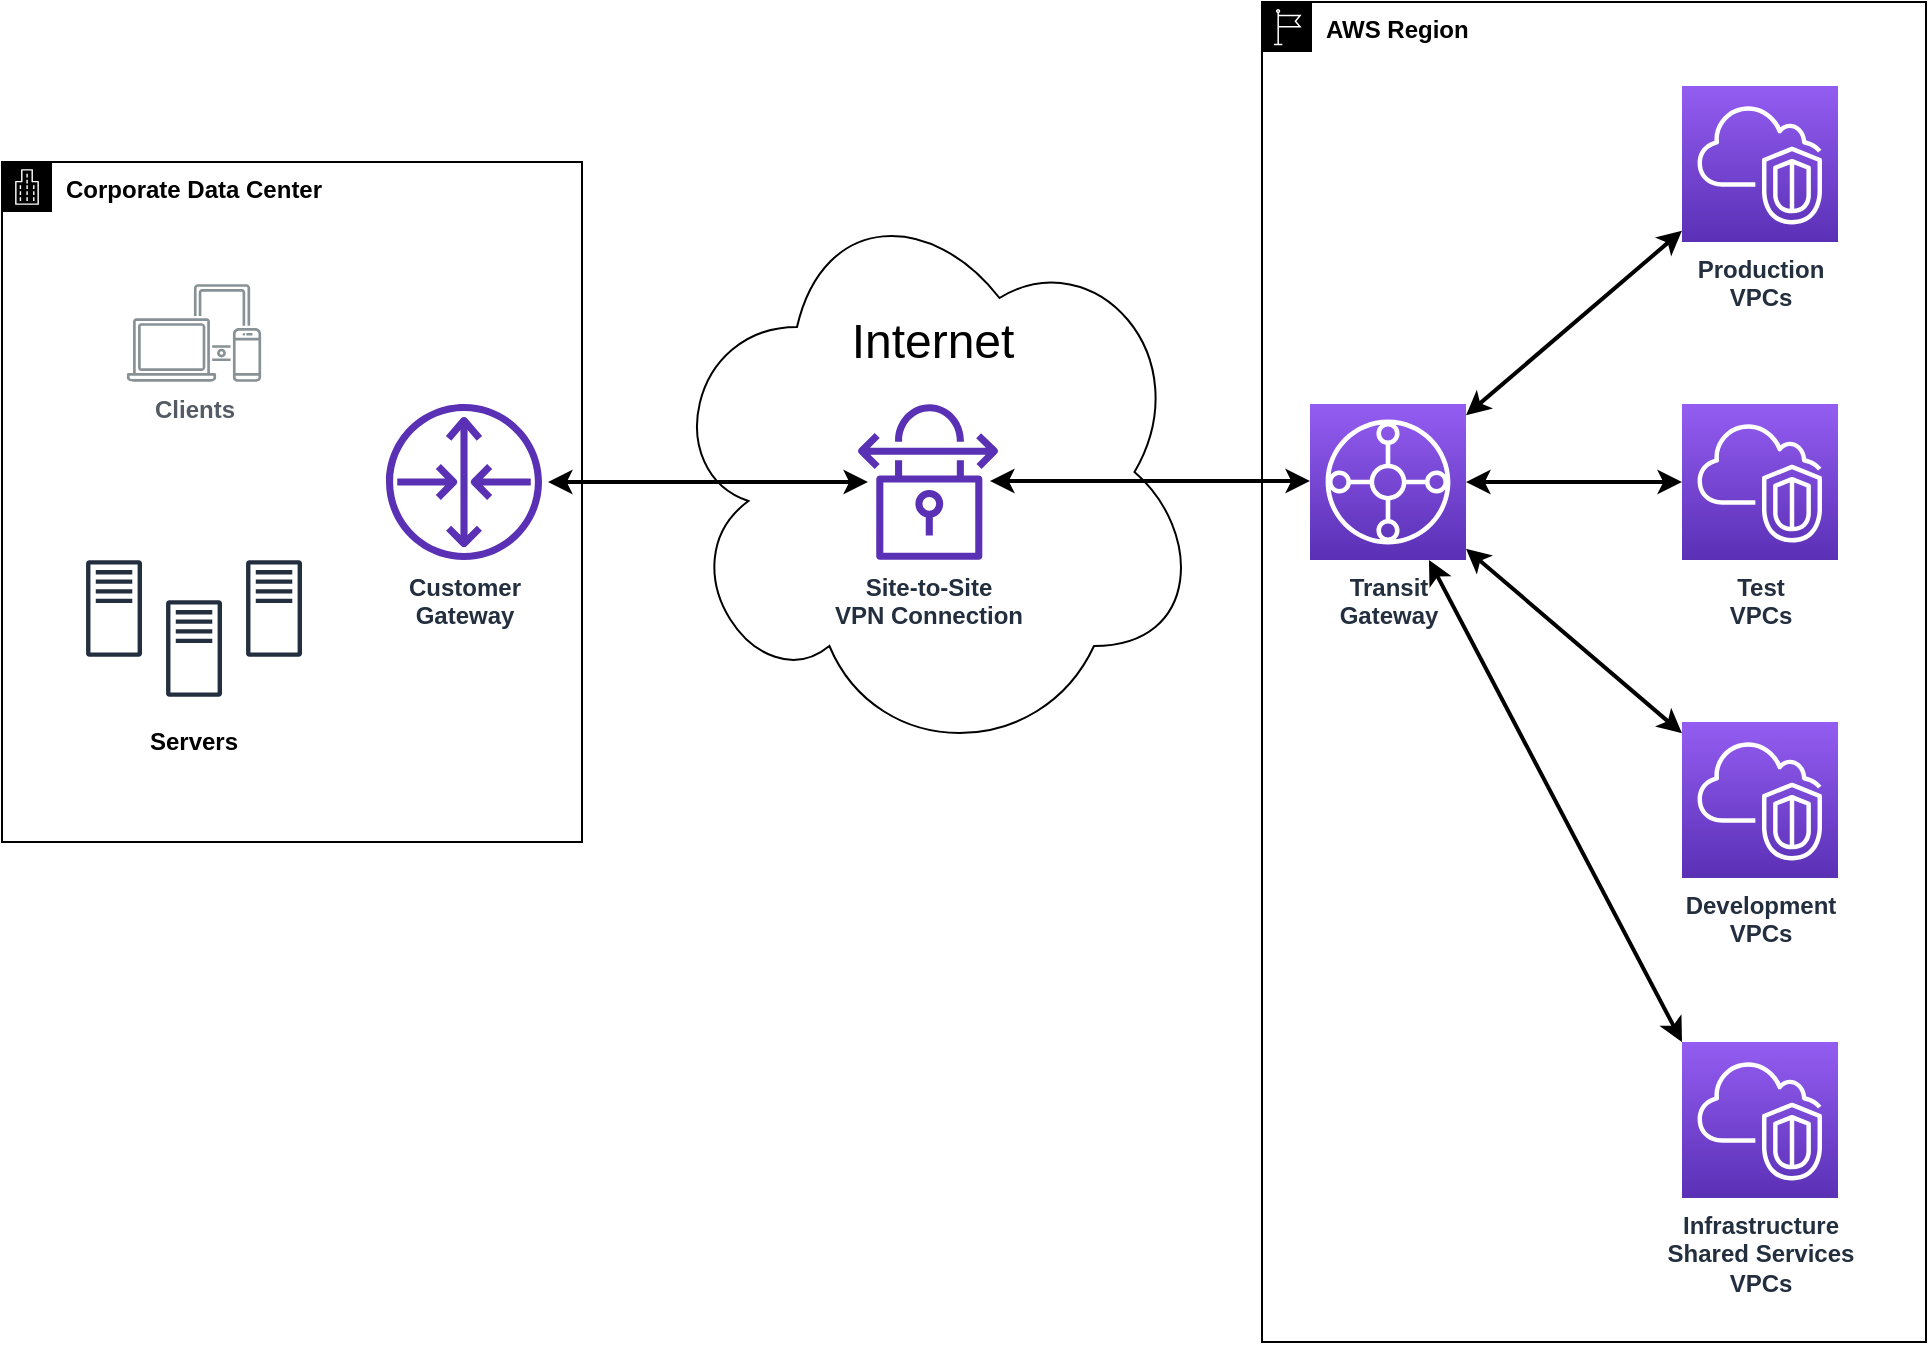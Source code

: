 <mxfile version="13.6.2" type="device" pages="5"><diagram id="rzxXfrkdfBLiWEmVDXDh" name="high-level-generic"><mxGraphModel dx="1956" dy="5260" grid="1" gridSize="10" guides="1" tooltips="1" connect="1" arrows="1" fold="1" page="1" pageScale="1" pageWidth="850" pageHeight="1100" math="0" shadow="0"><root><mxCell id="WP7nDb_EAzSI9_K7chqV-0"/><mxCell id="WP7nDb_EAzSI9_K7chqV-1" parent="WP7nDb_EAzSI9_K7chqV-0"/><mxCell id="WP7nDb_EAzSI9_K7chqV-2" value="AWS Region" style="points=[[0,0],[0.25,0],[0.5,0],[0.75,0],[1,0],[1,0.25],[1,0.5],[1,0.75],[1,1],[0.75,1],[0.5,1],[0.25,1],[0,1],[0,0.75],[0,0.5],[0,0.25]];outlineConnect=0;html=1;whiteSpace=wrap;fontSize=12;fontStyle=1;shape=mxgraph.aws4.group;grIcon=mxgraph.aws4.group_region;verticalAlign=top;align=left;spacingLeft=30;dashed=0;" parent="WP7nDb_EAzSI9_K7chqV-1" vertex="1"><mxGeometry x="-160" y="-4360" width="332" height="670" as="geometry"/></mxCell><mxCell id="WP7nDb_EAzSI9_K7chqV-3" value="" style="ellipse;shape=cloud;whiteSpace=wrap;html=1;" parent="WP7nDb_EAzSI9_K7chqV-1" vertex="1"><mxGeometry x="-460" y="-4270" width="270" height="290" as="geometry"/></mxCell><mxCell id="WP7nDb_EAzSI9_K7chqV-4" value="Corporate Data Center" style="points=[[0,0],[0.25,0],[0.5,0],[0.75,0],[1,0],[1,0.25],[1,0.5],[1,0.75],[1,1],[0.75,1],[0.5,1],[0.25,1],[0,1],[0,0.75],[0,0.5],[0,0.25]];outlineConnect=0;html=1;whiteSpace=wrap;fontSize=12;fontStyle=1;shape=mxgraph.aws4.group;grIcon=mxgraph.aws4.group_corporate_data_center;verticalAlign=top;align=left;spacingLeft=30;dashed=0;shadow=0;" parent="WP7nDb_EAzSI9_K7chqV-1" vertex="1"><mxGeometry x="-790" y="-4280" width="290" height="340" as="geometry"/></mxCell><mxCell id="WP7nDb_EAzSI9_K7chqV-5" value="&lt;div&gt;Customer&lt;/div&gt;&lt;div&gt;Gateway&lt;br&gt;&lt;/div&gt;" style="outlineConnect=0;fontColor=#232F3E;gradientColor=none;fillColor=#5A30B5;strokeColor=none;dashed=0;verticalLabelPosition=bottom;verticalAlign=top;align=center;html=1;fontSize=12;fontStyle=1;aspect=fixed;pointerEvents=1;shape=mxgraph.aws4.router;" parent="WP7nDb_EAzSI9_K7chqV-1" vertex="1"><mxGeometry x="-598" y="-4158.99" width="78" height="78" as="geometry"/></mxCell><mxCell id="WP7nDb_EAzSI9_K7chqV-6" value="Clients" style="outlineConnect=0;gradientColor=none;fontColor=#545B64;strokeColor=none;fillColor=#879196;dashed=0;verticalLabelPosition=bottom;verticalAlign=top;align=center;html=1;fontSize=12;fontStyle=1;aspect=fixed;shape=mxgraph.aws4.illustration_devices;pointerEvents=1" parent="WP7nDb_EAzSI9_K7chqV-1" vertex="1"><mxGeometry x="-727.55" y="-4219" width="67.12" height="49" as="geometry"/></mxCell><mxCell id="WP7nDb_EAzSI9_K7chqV-7" value="" style="outlineConnect=0;fontColor=#232F3E;gradientColor=none;fillColor=#232F3E;strokeColor=none;dashed=0;verticalLabelPosition=bottom;verticalAlign=top;align=center;html=1;fontSize=12;fontStyle=1;aspect=fixed;pointerEvents=1;shape=mxgraph.aws4.traditional_server;" parent="WP7nDb_EAzSI9_K7chqV-1" vertex="1"><mxGeometry x="-747.97" y="-4080.99" width="27.97" height="48.48" as="geometry"/></mxCell><mxCell id="WP7nDb_EAzSI9_K7chqV-10" value="&lt;font style=&quot;font-size: 24px&quot;&gt;Internet&lt;/font&gt;" style="text;html=1;align=center;verticalAlign=middle;resizable=0;points=[];autosize=1;" parent="WP7nDb_EAzSI9_K7chqV-1" vertex="1"><mxGeometry x="-375" y="-4200" width="100" height="20" as="geometry"/></mxCell><mxCell id="WP7nDb_EAzSI9_K7chqV-11" value="&lt;div&gt;Transit&lt;/div&gt;&lt;div&gt;Gateway&lt;br&gt;&lt;/div&gt;" style="outlineConnect=0;fontColor=#232F3E;gradientColor=#945DF2;gradientDirection=north;fillColor=#5A30B5;strokeColor=#ffffff;dashed=0;verticalLabelPosition=bottom;verticalAlign=top;align=center;html=1;fontSize=12;fontStyle=1;aspect=fixed;shape=mxgraph.aws4.resourceIcon;resIcon=mxgraph.aws4.transit_gateway;" parent="WP7nDb_EAzSI9_K7chqV-1" vertex="1"><mxGeometry x="-136" y="-4158.99" width="78" height="78" as="geometry"/></mxCell><mxCell id="WP7nDb_EAzSI9_K7chqV-12" value="&lt;div&gt;Production&lt;/div&gt;&lt;div&gt;VPCs&lt;br&gt;&lt;/div&gt;" style="outlineConnect=0;fontColor=#232F3E;gradientColor=#945DF2;gradientDirection=north;fillColor=#5A30B5;strokeColor=#ffffff;dashed=0;verticalLabelPosition=bottom;verticalAlign=top;align=center;html=1;fontSize=12;fontStyle=1;aspect=fixed;shape=mxgraph.aws4.resourceIcon;resIcon=mxgraph.aws4.vpc;" parent="WP7nDb_EAzSI9_K7chqV-1" vertex="1"><mxGeometry x="50" y="-4318" width="78" height="78" as="geometry"/></mxCell><mxCell id="WP7nDb_EAzSI9_K7chqV-13" value="&lt;div&gt;Test &lt;br&gt;&lt;/div&gt;&lt;div&gt;VPCs&lt;br&gt;&lt;/div&gt;" style="outlineConnect=0;fontColor=#232F3E;gradientColor=#945DF2;gradientDirection=north;fillColor=#5A30B5;strokeColor=#ffffff;dashed=0;verticalLabelPosition=bottom;verticalAlign=top;align=center;html=1;fontSize=12;fontStyle=1;aspect=fixed;shape=mxgraph.aws4.resourceIcon;resIcon=mxgraph.aws4.vpc;" parent="WP7nDb_EAzSI9_K7chqV-1" vertex="1"><mxGeometry x="50" y="-4158.99" width="78" height="78" as="geometry"/></mxCell><mxCell id="WP7nDb_EAzSI9_K7chqV-14" value="&lt;div&gt;Development&lt;/div&gt;&lt;div&gt;VPCs&lt;/div&gt;" style="outlineConnect=0;fontColor=#232F3E;gradientColor=#945DF2;gradientDirection=north;fillColor=#5A30B5;strokeColor=#ffffff;dashed=0;verticalLabelPosition=bottom;verticalAlign=top;align=center;html=1;fontSize=12;fontStyle=1;aspect=fixed;shape=mxgraph.aws4.resourceIcon;resIcon=mxgraph.aws4.vpc;" parent="WP7nDb_EAzSI9_K7chqV-1" vertex="1"><mxGeometry x="50" y="-4000" width="78" height="78" as="geometry"/></mxCell><mxCell id="WP7nDb_EAzSI9_K7chqV-15" value="" style="endArrow=classic;html=1;endFill=1;startArrow=classic;startFill=1;strokeWidth=2;" parent="WP7nDb_EAzSI9_K7chqV-1" edge="1"><mxGeometry width="50" height="50" relative="1" as="geometry"><mxPoint x="-357" y="-4119.99" as="sourcePoint"/><mxPoint x="-517" y="-4119.99" as="targetPoint"/></mxGeometry></mxCell><mxCell id="WP7nDb_EAzSI9_K7chqV-17" value="" style="endArrow=classic;html=1;endFill=1;startArrow=classic;startFill=1;strokeWidth=2;" parent="WP7nDb_EAzSI9_K7chqV-1" source="WP7nDb_EAzSI9_K7chqV-12" target="WP7nDb_EAzSI9_K7chqV-11" edge="1"><mxGeometry width="50" height="50" relative="1" as="geometry"><mxPoint x="-108" y="-3810" as="sourcePoint"/><mxPoint x="-58" y="-3860" as="targetPoint"/></mxGeometry></mxCell><mxCell id="WP7nDb_EAzSI9_K7chqV-18" value="" style="endArrow=classic;html=1;startArrow=classic;startFill=1;endFill=1;strokeWidth=2;" parent="WP7nDb_EAzSI9_K7chqV-1" source="WP7nDb_EAzSI9_K7chqV-13" target="WP7nDb_EAzSI9_K7chqV-11" edge="1"><mxGeometry width="50" height="50" relative="1" as="geometry"><mxPoint x="-108" y="-3810" as="sourcePoint"/><mxPoint x="-58" y="-3860" as="targetPoint"/></mxGeometry></mxCell><mxCell id="WP7nDb_EAzSI9_K7chqV-19" value="" style="endArrow=classic;html=1;startArrow=classic;startFill=1;endFill=1;strokeWidth=2;" parent="WP7nDb_EAzSI9_K7chqV-1" source="WP7nDb_EAzSI9_K7chqV-14" target="WP7nDb_EAzSI9_K7chqV-11" edge="1"><mxGeometry width="50" height="50" relative="1" as="geometry"><mxPoint x="-108" y="-3810" as="sourcePoint"/><mxPoint x="-58" y="-3860" as="targetPoint"/></mxGeometry></mxCell><mxCell id="U7twkVm0LmtEhduRXDCU-2" value="" style="outlineConnect=0;fontColor=#232F3E;gradientColor=none;fillColor=#232F3E;strokeColor=none;dashed=0;verticalLabelPosition=bottom;verticalAlign=top;align=center;html=1;fontSize=12;fontStyle=1;aspect=fixed;pointerEvents=1;shape=mxgraph.aws4.traditional_server;" parent="WP7nDb_EAzSI9_K7chqV-1" vertex="1"><mxGeometry x="-707.97" y="-4060.99" width="27.97" height="48.48" as="geometry"/></mxCell><mxCell id="U7twkVm0LmtEhduRXDCU-3" value="" style="outlineConnect=0;fontColor=#232F3E;gradientColor=none;fillColor=#232F3E;strokeColor=none;dashed=0;verticalLabelPosition=bottom;verticalAlign=top;align=center;html=1;fontSize=12;fontStyle=1;aspect=fixed;pointerEvents=1;shape=mxgraph.aws4.traditional_server;" parent="WP7nDb_EAzSI9_K7chqV-1" vertex="1"><mxGeometry x="-667.97" y="-4080.99" width="27.97" height="48.48" as="geometry"/></mxCell><mxCell id="U7twkVm0LmtEhduRXDCU-4" value="Servers" style="text;html=1;strokeColor=none;fillColor=none;align=center;verticalAlign=middle;whiteSpace=wrap;rounded=0;fontStyle=1" parent="WP7nDb_EAzSI9_K7chqV-1" vertex="1"><mxGeometry x="-713.99" y="-4000" width="40" height="20" as="geometry"/></mxCell><mxCell id="kRqn9KepPBZq7_fmFjCp-0" value="&lt;div&gt;Infrastructure&lt;/div&gt;&lt;div&gt;Shared Services&lt;/div&gt;&lt;div&gt;VPCs&lt;/div&gt;" style="outlineConnect=0;fontColor=#232F3E;gradientColor=#945DF2;gradientDirection=north;fillColor=#5A30B5;strokeColor=#ffffff;dashed=0;verticalLabelPosition=bottom;verticalAlign=top;align=center;html=1;fontSize=12;fontStyle=1;aspect=fixed;shape=mxgraph.aws4.resourceIcon;resIcon=mxgraph.aws4.vpc;" parent="WP7nDb_EAzSI9_K7chqV-1" vertex="1"><mxGeometry x="50" y="-3840" width="78" height="78" as="geometry"/></mxCell><mxCell id="kRqn9KepPBZq7_fmFjCp-1" value="" style="endArrow=classic;html=1;startArrow=classic;startFill=1;endFill=1;strokeWidth=2;" parent="WP7nDb_EAzSI9_K7chqV-1" target="WP7nDb_EAzSI9_K7chqV-11" edge="1"><mxGeometry width="50" height="50" relative="1" as="geometry"><mxPoint x="50" y="-3840" as="sourcePoint"/><mxPoint x="-48" y="-4076.653" as="targetPoint"/></mxGeometry></mxCell><mxCell id="N3a7tTgHjssmEDzzemBJ-0" value="Site-to-Site&lt;br&gt;VPN Connection" style="outlineConnect=0;fontColor=#232F3E;gradientColor=none;fillColor=#5A30B5;strokeColor=none;dashed=0;verticalLabelPosition=bottom;verticalAlign=top;align=center;html=1;fontSize=12;fontStyle=1;aspect=fixed;pointerEvents=1;shape=mxgraph.aws4.vpn_connection;" parent="WP7nDb_EAzSI9_K7chqV-1" vertex="1"><mxGeometry x="-362" y="-4158.99" width="70" height="78" as="geometry"/></mxCell><mxCell id="N3a7tTgHjssmEDzzemBJ-1" value="" style="endArrow=classic;html=1;endFill=1;startArrow=classic;startFill=1;strokeWidth=2;" parent="WP7nDb_EAzSI9_K7chqV-1" edge="1"><mxGeometry width="50" height="50" relative="1" as="geometry"><mxPoint x="-136" y="-4120.49" as="sourcePoint"/><mxPoint x="-296" y="-4120.49" as="targetPoint"/></mxGeometry></mxCell></root></mxGraphModel></diagram><diagram id="vV7UsqrOZ00G6s4L_LCD" name="site-to-site-vpn-dev"><mxGraphModel dx="2806" dy="4160" grid="1" gridSize="10" guides="1" tooltips="1" connect="1" arrows="1" fold="1" page="1" pageScale="1" pageWidth="850" pageHeight="1100" math="0" shadow="0"><root><mxCell id="axW8KkL4C4kteKJ4Ci9_-0"/><mxCell id="axW8KkL4C4kteKJ4Ci9_-1" parent="axW8KkL4C4kteKJ4Ci9_-0"/><mxCell id="axW8KkL4C4kteKJ4Ci9_-44" value="AWS Cloud" style="points=[[0,0],[0.25,0],[0.5,0],[0.75,0],[1,0],[1,0.25],[1,0.5],[1,0.75],[1,1],[0.75,1],[0.5,1],[0.25,1],[0,1],[0,0.75],[0,0.5],[0,0.25]];outlineConnect=0;html=1;whiteSpace=wrap;fontSize=12;fontStyle=1;shape=mxgraph.aws4.group;grIcon=mxgraph.aws4.group_aws_cloud_alt;verticalAlign=top;align=left;spacingLeft=30;dashed=0;" parent="axW8KkL4C4kteKJ4Ci9_-1" vertex="1"><mxGeometry x="-460" y="-2910" width="1420" height="950" as="geometry"/></mxCell><mxCell id="axW8KkL4C4kteKJ4Ci9_-2" value="AWS Account: network-prod&#10;OU: infrastructure_prod" style="fillColor=#e6e6e6;strokeColor=#5A6C86;verticalAlign=top;fontStyle=1;fontColor=#5A6C86;strokeWidth=2;" parent="axW8KkL4C4kteKJ4Ci9_-1" vertex="1"><mxGeometry x="-392" y="-2830" width="540" height="660" as="geometry"/></mxCell><mxCell id="axW8KkL4C4kteKJ4Ci9_-3" value="AWS Region" style="points=[[0,0],[0.25,0],[0.5,0],[0.75,0],[1,0],[1,0.25],[1,0.5],[1,0.75],[1,1],[0.75,1],[0.5,1],[0.25,1],[0,1],[0,0.75],[0,0.5],[0,0.25]];outlineConnect=0;gradientColor=none;html=1;whiteSpace=wrap;fontSize=12;fontStyle=1;shape=mxgraph.aws4.group;grIcon=mxgraph.aws4.group_region;strokeColor=#147EBA;fillColor=#ffffff;verticalAlign=top;align=left;spacingLeft=30;fontColor=#147EBA;dashed=0;" parent="axW8KkL4C4kteKJ4Ci9_-1" vertex="1"><mxGeometry x="-362" y="-2770" width="440" height="560" as="geometry"/></mxCell><mxCell id="axW8KkL4C4kteKJ4Ci9_-13" value="Corporate Data Center" style="points=[[0,0],[0.25,0],[0.5,0],[0.75,0],[1,0],[1,0.25],[1,0.5],[1,0.75],[1,1],[0.75,1],[0.5,1],[0.25,1],[0,1],[0,0.75],[0,0.5],[0,0.25]];outlineConnect=0;html=1;whiteSpace=wrap;fontSize=12;fontStyle=1;shape=mxgraph.aws4.group;grIcon=mxgraph.aws4.group_corporate_data_center;verticalAlign=top;align=left;spacingLeft=30;dashed=0;" parent="axW8KkL4C4kteKJ4Ci9_-1" vertex="1"><mxGeometry x="-1330" y="-2510" width="630" height="305" as="geometry"/></mxCell><mxCell id="axW8KkL4C4kteKJ4Ci9_-5" value=" AWS Account: dev-foundation&#10;OU: infrastructure_dev" style="fillColor=#e6e6e6;strokeColor=#5A6C86;verticalAlign=top;fontStyle=1;fontColor=#5A6C86;strokeWidth=2;" parent="axW8KkL4C4kteKJ4Ci9_-1" vertex="1"><mxGeometry x="320" y="-2590" width="580" height="353" as="geometry"/></mxCell><mxCell id="axW8KkL4C4kteKJ4Ci9_-10" value="AWS Account: dev-team-a&#10;OU: workloads_dev" style="fillColor=#e6e6e6;strokeColor=#5A6C86;verticalAlign=top;fontStyle=1;fontColor=#5A6C86;strokeWidth=2;" parent="axW8KkL4C4kteKJ4Ci9_-1" vertex="1"><mxGeometry x="250" y="-2530" width="600" height="360" as="geometry"/></mxCell><mxCell id="axW8KkL4C4kteKJ4Ci9_-11" value="AWS Region" style="points=[[0,0],[0.25,0],[0.5,0],[0.75,0],[1,0],[1,0.25],[1,0.5],[1,0.75],[1,1],[0.75,1],[0.5,1],[0.25,1],[0,1],[0,0.75],[0,0.5],[0,0.25]];outlineConnect=0;gradientColor=none;html=1;whiteSpace=wrap;fontSize=12;fontStyle=1;shape=mxgraph.aws4.group;grIcon=mxgraph.aws4.group_region;strokeColor=#147EBA;fillColor=#ffffff;verticalAlign=top;align=left;spacingLeft=30;fontColor=#147EBA;dashed=0;" parent="axW8KkL4C4kteKJ4Ci9_-1" vertex="1"><mxGeometry x="295" y="-2480" width="505" height="270" as="geometry"/></mxCell><mxCell id="axW8KkL4C4kteKJ4Ci9_-12" style="edgeStyle=orthogonalEdgeStyle;rounded=0;orthogonalLoop=1;jettySize=auto;html=1;startArrow=classic;startFill=1;strokeWidth=2;" parent="axW8KkL4C4kteKJ4Ci9_-1" target="axW8KkL4C4kteKJ4Ci9_-36" edge="1"><mxGeometry relative="1" as="geometry"><Array as="points"/><mxPoint x="-302" y="-2303" as="targetPoint"/><mxPoint x="-553" y="-2303" as="sourcePoint"/></mxGeometry></mxCell><mxCell id="axW8KkL4C4kteKJ4Ci9_-14" value="Cloud Admins" style="outlineConnect=0;gradientColor=none;fontColor=#545B64;strokeColor=none;fillColor=#879196;dashed=0;verticalLabelPosition=bottom;verticalAlign=top;align=center;html=1;fontSize=12;fontStyle=1;aspect=fixed;shape=mxgraph.aws4.illustration_users;pointerEvents=1" parent="axW8KkL4C4kteKJ4Ci9_-1" vertex="1"><mxGeometry x="-1396" y="-2048" width="50" height="50" as="geometry"/></mxCell><mxCell id="axW8KkL4C4kteKJ4Ci9_-15" value="Builder Teams" style="outlineConnect=0;gradientColor=none;fontColor=#545B64;strokeColor=none;fillColor=#879196;dashed=0;verticalLabelPosition=bottom;verticalAlign=top;align=center;html=1;fontSize=12;fontStyle=1;aspect=fixed;shape=mxgraph.aws4.illustration_users;pointerEvents=1" parent="axW8KkL4C4kteKJ4Ci9_-1" vertex="1"><mxGeometry x="-1346" y="-2148" width="50" height="50" as="geometry"/></mxCell><mxCell id="axW8KkL4C4kteKJ4Ci9_-16" value="" style="outlineConnect=0;gradientColor=none;fontColor=#545B64;strokeColor=none;fillColor=#879196;dashed=0;verticalLabelPosition=bottom;verticalAlign=top;align=center;html=1;fontSize=12;fontStyle=0;aspect=fixed;shape=mxgraph.aws4.illustration_devices;pointerEvents=1" parent="axW8KkL4C4kteKJ4Ci9_-1" vertex="1"><mxGeometry x="-1206" y="-2074" width="68.49" height="50" as="geometry"/></mxCell><mxCell id="axW8KkL4C4kteKJ4Ci9_-17" value="Corporate&lt;br&gt;Network" style="ellipse;shape=cloud;whiteSpace=wrap;html=1;strokeWidth=1;fillColor=#ffffff;fontStyle=1" parent="axW8KkL4C4kteKJ4Ci9_-1" vertex="1"><mxGeometry x="-1061" y="-2096.5" width="150" height="96" as="geometry"/></mxCell><mxCell id="axW8KkL4C4kteKJ4Ci9_-18" value="Internet" style="ellipse;shape=cloud;whiteSpace=wrap;html=1;strokeWidth=1;fillColor=#ffffff;fontStyle=1" parent="axW8KkL4C4kteKJ4Ci9_-1" vertex="1"><mxGeometry x="-800" y="-2103" width="140" height="105" as="geometry"/></mxCell><mxCell id="axW8KkL4C4kteKJ4Ci9_-19" style="edgeStyle=orthogonalEdgeStyle;rounded=0;orthogonalLoop=1;jettySize=auto;html=1;exitX=1;exitY=0.5;exitDx=0;exitDy=0;startArrow=classic;startFill=1;strokeWidth=2;" parent="axW8KkL4C4kteKJ4Ci9_-1" edge="1"><mxGeometry relative="1" as="geometry"><mxPoint x="-1132" y="-2049" as="sourcePoint"/><mxPoint x="-1052" y="-2049" as="targetPoint"/><Array as="points"><mxPoint x="-1072" y="-2049"/><mxPoint x="-1072" y="-2049"/></Array></mxGeometry></mxCell><mxCell id="axW8KkL4C4kteKJ4Ci9_-20" style="edgeStyle=orthogonalEdgeStyle;rounded=0;orthogonalLoop=1;jettySize=auto;html=1;startArrow=classic;startFill=1;strokeWidth=2;entryX=0.55;entryY=0.95;entryDx=0;entryDy=0;entryPerimeter=0;" parent="axW8KkL4C4kteKJ4Ci9_-1" edge="1"><mxGeometry relative="1" as="geometry"><mxPoint x="-987" y="-2094" as="sourcePoint"/><mxPoint x="-987.5" y="-2248.8" as="targetPoint"/><Array as="points"><mxPoint x="-987" y="-2139"/></Array></mxGeometry></mxCell><mxCell id="axW8KkL4C4kteKJ4Ci9_-22" value="Internet Services" style="fillColor=#EFF0F3;strokeColor=none;dashed=0;verticalAlign=middle;fontStyle=1;fontColor=#232F3D;whiteSpace=wrap;spacing=12;" parent="axW8KkL4C4kteKJ4Ci9_-1" vertex="1"><mxGeometry x="-1670" y="-2332" width="140" height="60" as="geometry"/></mxCell><mxCell id="axW8KkL4C4kteKJ4Ci9_-23" value="Security and&lt;br&gt;Compliance" style="outlineConnect=0;gradientColor=none;fontColor=#545B64;strokeColor=none;fillColor=#879196;dashed=0;verticalLabelPosition=bottom;verticalAlign=top;align=center;html=1;fontSize=12;fontStyle=1;aspect=fixed;shape=mxgraph.aws4.illustration_users;pointerEvents=1" parent="axW8KkL4C4kteKJ4Ci9_-1" vertex="1"><mxGeometry x="-1296" y="-2048" width="50" height="50" as="geometry"/></mxCell><mxCell id="axW8KkL4C4kteKJ4Ci9_-24" value="Dev/Test Applications and Data" style="fillColor=#EFF0F3;strokeColor=none;dashed=0;verticalAlign=middle;fontStyle=1;fontColor=#232F3D;whiteSpace=wrap;spacing=12;" parent="axW8KkL4C4kteKJ4Ci9_-1" vertex="1"><mxGeometry x="-940" y="-2470" width="140" height="60" as="geometry"/></mxCell><mxCell id="axW8KkL4C4kteKJ4Ci9_-25" value="Shared Services" style="fillColor=#EFF0F3;strokeColor=none;dashed=0;verticalAlign=middle;fontStyle=1;fontColor=#232F3D;whiteSpace=wrap;spacing=12;" parent="axW8KkL4C4kteKJ4Ci9_-1" vertex="1"><mxGeometry x="-1175.5" y="-2470" width="140" height="60" as="geometry"/></mxCell><mxCell id="axW8KkL4C4kteKJ4Ci9_-26" value="Filtering and Inspection of Internet Traffic" style="fillColor=#EFF0F3;strokeColor=none;dashed=0;verticalAlign=middle;fontStyle=1;fontColor=#232F3D;whiteSpace=wrap;spacing=12;" parent="axW8KkL4C4kteKJ4Ci9_-1" vertex="1"><mxGeometry x="-1260" y="-2331" width="130" height="60" as="geometry"/></mxCell><mxCell id="axW8KkL4C4kteKJ4Ci9_-27" value="Internet" style="ellipse;shape=cloud;whiteSpace=wrap;html=1;strokeWidth=1;fillColor=#ffffff;fontStyle=1" parent="axW8KkL4C4kteKJ4Ci9_-1" vertex="1"><mxGeometry x="-1471" y="-2342" width="120" height="80" as="geometry"/></mxCell><mxCell id="axW8KkL4C4kteKJ4Ci9_-28" style="edgeStyle=orthogonalEdgeStyle;rounded=0;orthogonalLoop=1;jettySize=auto;html=1;startArrow=classic;startFill=1;strokeWidth=2;entryX=0;entryY=0.5;entryDx=0;entryDy=0;" parent="axW8KkL4C4kteKJ4Ci9_-1" edge="1"><mxGeometry relative="1" as="geometry"><mxPoint x="-1356" y="-2301" as="sourcePoint"/><mxPoint x="-1266.2" y="-2301" as="targetPoint"/><Array as="points"><mxPoint x="-1310" y="-2301"/><mxPoint x="-1310" y="-2301"/></Array></mxGeometry></mxCell><mxCell id="axW8KkL4C4kteKJ4Ci9_-29" style="edgeStyle=orthogonalEdgeStyle;rounded=0;orthogonalLoop=1;jettySize=auto;html=1;exitX=1;exitY=0.5;exitDx=0;exitDy=0;startArrow=classic;startFill=1;strokeWidth=2;" parent="axW8KkL4C4kteKJ4Ci9_-1" edge="1"><mxGeometry relative="1" as="geometry"><mxPoint x="-1526.8" y="-2301.8" as="sourcePoint"/><mxPoint x="-1467" y="-2302" as="targetPoint"/><Array as="points"><mxPoint x="-1497" y="-2302"/><mxPoint x="-1497" y="-2302"/></Array></mxGeometry></mxCell><mxCell id="axW8KkL4C4kteKJ4Ci9_-31" style="edgeStyle=orthogonalEdgeStyle;rounded=0;orthogonalLoop=1;jettySize=auto;html=1;startArrow=classic;startFill=1;strokeWidth=2;" parent="axW8KkL4C4kteKJ4Ci9_-1" source="axW8KkL4C4kteKJ4Ci9_-32" edge="1"><mxGeometry relative="1" as="geometry"><mxPoint x="-741" y="-2310.333" as="sourcePoint"/><mxPoint x="-631" y="-2303" as="targetPoint"/><Array as="points"/></mxGeometry></mxCell><mxCell id="axW8KkL4C4kteKJ4Ci9_-32" value="" style="outlineConnect=0;fontColor=#232F3E;gradientColor=none;fillColor=#5A30B5;strokeColor=none;dashed=0;verticalLabelPosition=top;verticalAlign=bottom;align=center;html=1;fontSize=12;fontStyle=1;aspect=fixed;pointerEvents=1;shape=mxgraph.aws4.router;labelPosition=center;" parent="axW8KkL4C4kteKJ4Ci9_-1" vertex="1"><mxGeometry x="-850" y="-2333" width="60" height="60" as="geometry"/></mxCell><mxCell id="axW8KkL4C4kteKJ4Ci9_-33" style="edgeStyle=orthogonalEdgeStyle;rounded=0;orthogonalLoop=1;jettySize=auto;html=1;startArrow=classic;startFill=1;strokeWidth=2;entryX=0.16;entryY=0.55;entryDx=0;entryDy=0;entryPerimeter=0;" parent="axW8KkL4C4kteKJ4Ci9_-1" edge="1"><mxGeometry relative="1" as="geometry"><mxPoint x="-916" y="-2045" as="sourcePoint"/><mxPoint x="-784" y="-2045" as="targetPoint"/><Array as="points"><mxPoint x="-886" y="-2045"/><mxPoint x="-886" y="-2045"/></Array></mxGeometry></mxCell><mxCell id="axW8KkL4C4kteKJ4Ci9_-34" value="Development VPC" style="points=[[0,0],[0.25,0],[0.5,0],[0.75,0],[1,0],[1,0.25],[1,0.5],[1,0.75],[1,1],[0.75,1],[0.5,1],[0.25,1],[0,1],[0,0.75],[0,0.5],[0,0.25]];outlineConnect=0;gradientColor=none;html=1;whiteSpace=wrap;fontSize=12;fontStyle=1;shape=mxgraph.aws4.group;grIcon=mxgraph.aws4.group_vpc;strokeColor=#248814;fillColor=none;verticalAlign=top;align=left;spacingLeft=30;fontColor=#000000;dashed=0;" parent="axW8KkL4C4kteKJ4Ci9_-1" vertex="1"><mxGeometry x="-322" y="-2720" width="350" height="310" as="geometry"/></mxCell><mxCell id="axW8KkL4C4kteKJ4Ci9_-35" value="Shared Private Subnets" style="points=[[0,0],[0.25,0],[0.5,0],[0.75,0],[1,0],[1,0.25],[1,0.5],[1,0.75],[1,1],[0.75,1],[0.5,1],[0.25,1],[0,1],[0,0.75],[0,0.5],[0,0.25]];outlineConnect=0;gradientColor=none;html=1;whiteSpace=wrap;fontSize=12;fontStyle=1;shape=mxgraph.aws4.group;grIcon=mxgraph.aws4.group_security_group;grStroke=0;strokeColor=#147EBA;fillColor=#E6F2F8;verticalAlign=top;align=left;spacingLeft=30;fontColor=#147EBA;dashed=0;" parent="axW8KkL4C4kteKJ4Ci9_-1" vertex="1"><mxGeometry x="-215.5" y="-2540" width="165" height="108.5" as="geometry"/></mxCell><mxCell id="3RcoTaR7HYN2c4XoZohx-0" style="edgeStyle=orthogonalEdgeStyle;rounded=0;orthogonalLoop=1;jettySize=auto;html=1;startArrow=classic;startFill=1;strokeWidth=2;" parent="axW8KkL4C4kteKJ4Ci9_-1" source="axW8KkL4C4kteKJ4Ci9_-36" target="axW8KkL4C4kteKJ4Ci9_-35" edge="1"><mxGeometry relative="1" as="geometry"/></mxCell><mxCell id="axW8KkL4C4kteKJ4Ci9_-36" value="AWS Transit Gateway" style="outlineConnect=0;fontColor=#232F3E;gradientColor=#945DF2;gradientDirection=north;fillColor=#5A30B5;strokeColor=#ffffff;dashed=0;verticalLabelPosition=bottom;verticalAlign=top;align=center;html=1;fontSize=12;fontStyle=1;aspect=fixed;shape=mxgraph.aws4.resourceIcon;resIcon=mxgraph.aws4.transit_gateway;" parent="axW8KkL4C4kteKJ4Ci9_-1" vertex="1"><mxGeometry x="-172" y="-2342" width="78" height="78" as="geometry"/></mxCell><mxCell id="axW8KkL4C4kteKJ4Ci9_-37" value="Development VPC&lt;br&gt;&lt;span style=&quot;font-weight: normal&quot;&gt;(network-prod AWS Account)&lt;/span&gt;" style="points=[[0,0],[0.25,0],[0.5,0],[0.75,0],[1,0],[1,0.25],[1,0.5],[1,0.75],[1,1],[0.75,1],[0.5,1],[0.25,1],[0,1],[0,0.75],[0,0.5],[0,0.25]];outlineConnect=0;gradientColor=none;html=1;whiteSpace=wrap;fontSize=12;fontStyle=1;shape=mxgraph.aws4.group;grIcon=mxgraph.aws4.group_vpc;strokeColor=#248814;fillColor=none;verticalAlign=top;align=left;spacingLeft=30;fontColor=#000000;dashed=1;" parent="axW8KkL4C4kteKJ4Ci9_-1" vertex="1"><mxGeometry x="356.5" y="-2410" width="335" height="170" as="geometry"/></mxCell><mxCell id="axW8KkL4C4kteKJ4Ci9_-38" value="AWS Services&#10;(APIs)" style="fillColor=#ffb570;strokeColor=none;dashed=0;verticalAlign=middle;fontStyle=1;fontColor=#232F3D;whiteSpace=wrap;opacity=70;" parent="axW8KkL4C4kteKJ4Ci9_-1" vertex="1"><mxGeometry x="-410" y="-2100.5" width="130" height="100" as="geometry"/></mxCell><mxCell id="axW8KkL4C4kteKJ4Ci9_-39" value="Customer&lt;br&gt;VPN Gateway" style="text;html=1;align=center;fontStyle=1" parent="axW8KkL4C4kteKJ4Ci9_-1" vertex="1"><mxGeometry x="-895" y="-2271" width="150" height="30" as="geometry"/></mxCell><mxCell id="axW8KkL4C4kteKJ4Ci9_-41" style="edgeStyle=orthogonalEdgeStyle;rounded=0;orthogonalLoop=1;jettySize=auto;html=1;startArrow=classic;startFill=1;strokeWidth=2;entryX=0;entryY=0.5;entryDx=0;entryDy=0;exitX=0.875;exitY=0.5;exitDx=0;exitDy=0;exitPerimeter=0;" parent="axW8KkL4C4kteKJ4Ci9_-1" source="axW8KkL4C4kteKJ4Ci9_-18" target="axW8KkL4C4kteKJ4Ci9_-38" edge="1"><mxGeometry relative="1" as="geometry"><mxPoint x="-743" y="-2341" as="sourcePoint"/><mxPoint x="-611" y="-2341" as="targetPoint"/><Array as="points"/></mxGeometry></mxCell><mxCell id="axW8KkL4C4kteKJ4Ci9_-42" value="Team A Cloud&#10;Resources" style="fillColor=#EFF0F3;strokeColor=none;dashed=0;verticalAlign=middle;fontStyle=1;fontColor=#232F3D;whiteSpace=wrap;" parent="axW8KkL4C4kteKJ4Ci9_-1" vertex="1"><mxGeometry x="630" y="-2431.5" width="130" height="60" as="geometry"/></mxCell><mxCell id="axW8KkL4C4kteKJ4Ci9_-43" value="Shared private subnets" style="points=[[0,0],[0.25,0],[0.5,0],[0.75,0],[1,0],[1,0.25],[1,0.5],[1,0.75],[1,1],[0.75,1],[0.5,1],[0.25,1],[0,1],[0,0.75],[0,0.5],[0,0.25]];outlineConnect=0;gradientColor=none;html=1;whiteSpace=wrap;fontSize=12;fontStyle=1;shape=mxgraph.aws4.group;grIcon=mxgraph.aws4.group_security_group;grStroke=0;strokeColor=#147EBA;fillColor=#E6F2F8;verticalAlign=top;align=left;spacingLeft=30;fontColor=#147EBA;dashed=0;" parent="axW8KkL4C4kteKJ4Ci9_-1" vertex="1"><mxGeometry x="434.38" y="-2337.5" width="179.25" height="70" as="geometry"/></mxCell><mxCell id="axW8KkL4C4kteKJ4Ci9_-45" value="&lt;div&gt;Data Center&lt;/div&gt;&lt;div&gt;Network&lt;/div&gt;" style="ellipse;shape=cloud;whiteSpace=wrap;html=1;strokeWidth=1;fillColor=#ffffff;spacing=12;fontStyle=1" parent="axW8KkL4C4kteKJ4Ci9_-1" vertex="1"><mxGeometry x="-1070" y="-2351" width="150" height="96" as="geometry"/></mxCell><mxCell id="axW8KkL4C4kteKJ4Ci9_-46" style="edgeStyle=orthogonalEdgeStyle;rounded=0;orthogonalLoop=1;jettySize=auto;html=1;startArrow=classic;startFill=1;strokeWidth=2;exitX=0.875;exitY=0.5;exitDx=0;exitDy=0;exitPerimeter=0;" parent="axW8KkL4C4kteKJ4Ci9_-1" source="axW8KkL4C4kteKJ4Ci9_-45" target="axW8KkL4C4kteKJ4Ci9_-32" edge="1"><mxGeometry relative="1" as="geometry"><mxPoint x="-743" y="-2293" as="sourcePoint"/><mxPoint x="-621" y="-2293" as="targetPoint"/><Array as="points"/></mxGeometry></mxCell><mxCell id="axW8KkL4C4kteKJ4Ci9_-47" style="edgeStyle=orthogonalEdgeStyle;rounded=0;orthogonalLoop=1;jettySize=auto;html=1;startArrow=classic;startFill=1;strokeWidth=2;exitX=1;exitY=0.5;exitDx=0;exitDy=0;" parent="axW8KkL4C4kteKJ4Ci9_-1" source="axW8KkL4C4kteKJ4Ci9_-26" edge="1"><mxGeometry relative="1" as="geometry"><mxPoint x="-909" y="-2293" as="sourcePoint"/><mxPoint x="-1050" y="-2301" as="targetPoint"/><Array as="points"/></mxGeometry></mxCell><mxCell id="cBS_fIQZdJ7Hgs-dQTEq-0" value="Public Subnet" style="points=[[0,0],[0.25,0],[0.5,0],[0.75,0],[1,0],[1,0.25],[1,0.5],[1,0.75],[1,1],[0.75,1],[0.5,1],[0.25,1],[0,1],[0,0.75],[0,0.5],[0,0.25]];outlineConnect=0;gradientColor=none;html=1;whiteSpace=wrap;fontSize=12;fontStyle=1;shape=mxgraph.aws4.group;grIcon=mxgraph.aws4.group_security_group;grStroke=0;strokeColor=#248814;fillColor=#E9F3E6;verticalAlign=top;align=left;spacingLeft=30;fontColor=#248814;dashed=0;" parent="axW8KkL4C4kteKJ4Ci9_-1" vertex="1"><mxGeometry x="-216.435" y="-2670" width="166.87" height="110" as="geometry"/></mxCell><mxCell id="cBS_fIQZdJ7Hgs-dQTEq-1" value="NAT Gateway" style="outlineConnect=0;fontColor=#232F3E;gradientColor=none;fillColor=#5A30B5;strokeColor=none;dashed=0;verticalLabelPosition=bottom;verticalAlign=top;align=center;html=1;fontSize=12;fontStyle=1;aspect=fixed;pointerEvents=1;shape=mxgraph.aws4.nat_gateway;" parent="axW8KkL4C4kteKJ4Ci9_-1" vertex="1"><mxGeometry x="-153.0" y="-2636" width="40" height="40" as="geometry"/></mxCell><mxCell id="cBS_fIQZdJ7Hgs-dQTEq-2" value="&lt;div&gt;Internet&lt;/div&gt;&lt;div&gt;Gateway&lt;br&gt;&lt;/div&gt;" style="outlineConnect=0;fontColor=#232F3E;gradientColor=none;fillColor=#5A30B5;strokeColor=none;dashed=0;verticalLabelPosition=bottom;verticalAlign=top;align=center;html=1;fontSize=12;fontStyle=1;aspect=fixed;pointerEvents=1;shape=mxgraph.aws4.internet_gateway;" parent="axW8KkL4C4kteKJ4Ci9_-1" vertex="1"><mxGeometry x="-292" y="-2635" width="40" height="40" as="geometry"/></mxCell><mxCell id="cBS_fIQZdJ7Hgs-dQTEq-10" value="&lt;font style=&quot;font-size: 40px&quot;&gt;1&lt;/font&gt;" style="ellipse;whiteSpace=wrap;html=1;aspect=fixed;strokeColor=#6c8ebf;fillColor=#dae8fc;fontSize=19;opacity=50;" parent="axW8KkL4C4kteKJ4Ci9_-1" vertex="1"><mxGeometry x="-970" y="-2180" width="80" height="80" as="geometry"/></mxCell><mxCell id="cBS_fIQZdJ7Hgs-dQTEq-11" value="&lt;font style=&quot;font-size: 40px&quot;&gt;2&lt;/font&gt;" style="ellipse;whiteSpace=wrap;html=1;aspect=fixed;strokeColor=#6c8ebf;fillColor=#dae8fc;fontSize=19;opacity=50;" parent="axW8KkL4C4kteKJ4Ci9_-1" vertex="1"><mxGeometry x="-1296" y="-2419" width="80" height="80" as="geometry"/></mxCell><mxCell id="cBS_fIQZdJ7Hgs-dQTEq-12" value="&lt;font style=&quot;font-size: 40px&quot;&gt;3&lt;/font&gt;" style="ellipse;whiteSpace=wrap;html=1;aspect=fixed;strokeColor=#6c8ebf;fillColor=#dae8fc;fontSize=19;opacity=50;" parent="axW8KkL4C4kteKJ4Ci9_-1" vertex="1"><mxGeometry x="-1028" y="-2445" width="80" height="80" as="geometry"/></mxCell><mxCell id="cBS_fIQZdJ7Hgs-dQTEq-13" value="&lt;font style=&quot;font-size: 40px&quot;&gt;2&lt;/font&gt;" style="ellipse;whiteSpace=wrap;html=1;aspect=fixed;strokeColor=#6c8ebf;fillColor=#dae8fc;fontSize=19;opacity=50;" parent="axW8KkL4C4kteKJ4Ci9_-1" vertex="1"><mxGeometry x="-422" y="-2656.5" width="80" height="80" as="geometry"/></mxCell><mxCell id="kRYXY7vobaQ-4-Z7lp6c-0" style="edgeStyle=orthogonalEdgeStyle;rounded=0;orthogonalLoop=1;jettySize=auto;html=1;exitX=0.5;exitY=1;exitDx=0;exitDy=0;" parent="axW8KkL4C4kteKJ4Ci9_-1" source="axW8KkL4C4kteKJ4Ci9_-34" target="axW8KkL4C4kteKJ4Ci9_-34" edge="1"><mxGeometry relative="1" as="geometry"/></mxCell><mxCell id="Y6jWUsY0bBopFeQeNr6M-0" style="edgeStyle=orthogonalEdgeStyle;rounded=0;orthogonalLoop=1;jettySize=auto;html=1;startArrow=classic;startFill=1;strokeWidth=2;entryX=0;entryY=0.5;entryDx=0;entryDy=0;dashed=1;" parent="axW8KkL4C4kteKJ4Ci9_-1" source="axW8KkL4C4kteKJ4Ci9_-36" target="axW8KkL4C4kteKJ4Ci9_-43" edge="1"><mxGeometry relative="1" as="geometry"><mxPoint x="-123" y="-2332" as="sourcePoint"/><mxPoint x="-123" y="-2421.5" as="targetPoint"/></mxGeometry></mxCell><mxCell id="uRvEdJqQJvQg1PteIeDG-0" value="Site-to-Site&lt;br&gt;VPN Connection" style="outlineConnect=0;fontColor=#232F3E;gradientColor=none;fillColor=#5A30B5;strokeColor=none;dashed=0;verticalLabelPosition=bottom;verticalAlign=top;align=center;html=1;fontSize=12;fontStyle=1;aspect=fixed;pointerEvents=1;shape=mxgraph.aws4.vpn_connection;" parent="axW8KkL4C4kteKJ4Ci9_-1" vertex="1"><mxGeometry x="-629" y="-2342" width="70" height="78" as="geometry"/></mxCell></root></mxGraphModel></diagram><diagram name="site-to-site-vpn-full" id="KISVgchp-pDyEAXwQ834"><mxGraphModel dx="3912" dy="6120" grid="1" gridSize="10" guides="1" tooltips="1" connect="1" arrows="1" fold="1" page="1" pageScale="1" pageWidth="850" pageHeight="1100" math="0" shadow="0"><root><mxCell id="QLMQ2QFQhoCcm9O-7iIn-0"/><mxCell id="QLMQ2QFQhoCcm9O-7iIn-1" parent="QLMQ2QFQhoCcm9O-7iIn-0"/><mxCell id="l3CnKec21ZMnQx5cgfnx-0" value="AWS Cloud" style="points=[[0,0],[0.25,0],[0.5,0],[0.75,0],[1,0],[1,0.25],[1,0.5],[1,0.75],[1,1],[0.75,1],[0.5,1],[0.25,1],[0,1],[0,0.75],[0,0.5],[0,0.25]];outlineConnect=0;html=1;whiteSpace=wrap;fontSize=12;fontStyle=1;shape=mxgraph.aws4.group;grIcon=mxgraph.aws4.group_aws_cloud_alt;verticalAlign=top;align=left;spacingLeft=30;dashed=0;" parent="QLMQ2QFQhoCcm9O-7iIn-1" vertex="1"><mxGeometry x="-480" y="-3380" width="1310" height="1420" as="geometry"/></mxCell><mxCell id="l3CnKec21ZMnQx5cgfnx-70" value="AWS Account: dev-foundation&#10;OU: infrastructure-dev" style="fillColor=#e6e6e6;strokeColor=#5A6C86;verticalAlign=top;fontStyle=1;fontColor=#5A6C86;strokeWidth=2;" parent="QLMQ2QFQhoCcm9O-7iIn-1" vertex="1"><mxGeometry x="317" y="-2539" width="450" height="320" as="geometry"/></mxCell><mxCell id="QLMQ2QFQhoCcm9O-7iIn-57" value="AWS Account: infra-shared-prod&#10;OU: infrastructure_prod" style="fillColor=#e6e6e6;strokeColor=#5A6C86;verticalAlign=top;fontStyle=1;fontColor=#5A6C86;strokeWidth=2;" parent="QLMQ2QFQhoCcm9O-7iIn-1" vertex="1"><mxGeometry x="-385" y="-3190" width="500" height="410" as="geometry"/></mxCell><mxCell id="QLMQ2QFQhoCcm9O-7iIn-58" value="AWS Region" style="points=[[0,0],[0.25,0],[0.5,0],[0.75,0],[1,0],[1,0.25],[1,0.5],[1,0.75],[1,1],[0.75,1],[0.5,1],[0.25,1],[0,1],[0,0.75],[0,0.5],[0,0.25]];outlineConnect=0;gradientColor=none;html=1;whiteSpace=wrap;fontSize=12;fontStyle=1;shape=mxgraph.aws4.group;grIcon=mxgraph.aws4.group_region;strokeColor=#147EBA;fillColor=#ffffff;verticalAlign=top;align=left;spacingLeft=30;fontColor=#147EBA;dashed=0;" parent="QLMQ2QFQhoCcm9O-7iIn-1" vertex="1"><mxGeometry x="-345" y="-3120" width="420" height="300" as="geometry"/></mxCell><mxCell id="QLMQ2QFQhoCcm9O-7iIn-62" value="VPC Endpoint(s)" style="outlineConnect=0;fontColor=#232F3E;gradientColor=none;fillColor=#5A30B5;strokeColor=none;dashed=0;verticalLabelPosition=bottom;verticalAlign=top;align=center;html=1;fontSize=12;fontStyle=1;aspect=fixed;pointerEvents=1;shape=mxgraph.aws4.endpoint;" parent="QLMQ2QFQhoCcm9O-7iIn-1" vertex="1"><mxGeometry x="-254.17" y="-3034.42" width="48" height="48" as="geometry"/></mxCell><mxCell id="l3CnKec21ZMnQx5cgfnx-1" value="AWS Account: network-prod&#10;OU: infrastructure_prod" style="fillColor=#e6e6e6;strokeColor=#5A6C86;verticalAlign=top;fontStyle=1;fontColor=#5A6C86;strokeWidth=2;" parent="QLMQ2QFQhoCcm9O-7iIn-1" vertex="1"><mxGeometry x="-340" y="-2670" width="410" height="500" as="geometry"/></mxCell><mxCell id="l3CnKec21ZMnQx5cgfnx-2" value="AWS Region" style="points=[[0,0],[0.25,0],[0.5,0],[0.75,0],[1,0],[1,0.25],[1,0.5],[1,0.75],[1,1],[0.75,1],[0.5,1],[0.25,1],[0,1],[0,0.75],[0,0.5],[0,0.25]];outlineConnect=0;gradientColor=none;html=1;whiteSpace=wrap;fontSize=12;fontStyle=1;shape=mxgraph.aws4.group;grIcon=mxgraph.aws4.group_region;strokeColor=#147EBA;fillColor=#ffffff;verticalAlign=top;align=left;spacingLeft=30;fontColor=#147EBA;dashed=0;" parent="QLMQ2QFQhoCcm9O-7iIn-1" vertex="1"><mxGeometry x="-300" y="-2600" width="330" height="390" as="geometry"/></mxCell><mxCell id="l3CnKec21ZMnQx5cgfnx-3" value="Corporate Data Center" style="points=[[0,0],[0.25,0],[0.5,0],[0.75,0],[1,0],[1,0.25],[1,0.5],[1,0.75],[1,1],[0.75,1],[0.5,1],[0.25,1],[0,1],[0,0.75],[0,0.5],[0,0.25]];outlineConnect=0;html=1;whiteSpace=wrap;fontSize=12;fontStyle=1;shape=mxgraph.aws4.group;grIcon=mxgraph.aws4.group_corporate_data_center;verticalAlign=top;align=left;spacingLeft=30;dashed=0;" parent="QLMQ2QFQhoCcm9O-7iIn-1" vertex="1"><mxGeometry x="-1330" y="-2510" width="630" height="305" as="geometry"/></mxCell><mxCell id="l3CnKec21ZMnQx5cgfnx-5" value="AWS Account: dev-team-a&#10;OU: workloads_dev" style="fillColor=#e6e6e6;strokeColor=#5A6C86;verticalAlign=top;fontStyle=1;fontColor=#5A6C86;strokeWidth=2;" parent="QLMQ2QFQhoCcm9O-7iIn-1" vertex="1"><mxGeometry x="267" y="-2490" width="450" height="320" as="geometry"/></mxCell><mxCell id="l3CnKec21ZMnQx5cgfnx-6" value="AWS Region" style="points=[[0,0],[0.25,0],[0.5,0],[0.75,0],[1,0],[1,0.25],[1,0.5],[1,0.75],[1,1],[0.75,1],[0.5,1],[0.25,1],[0,1],[0,0.75],[0,0.5],[0,0.25]];outlineConnect=0;gradientColor=none;html=1;whiteSpace=wrap;fontSize=12;fontStyle=1;shape=mxgraph.aws4.group;grIcon=mxgraph.aws4.group_region;strokeColor=#147EBA;fillColor=#ffffff;verticalAlign=top;align=left;spacingLeft=30;fontColor=#147EBA;dashed=0;" parent="QLMQ2QFQhoCcm9O-7iIn-1" vertex="1"><mxGeometry x="297" y="-2440" width="390" height="230" as="geometry"/></mxCell><mxCell id="l3CnKec21ZMnQx5cgfnx-7" style="edgeStyle=orthogonalEdgeStyle;rounded=0;orthogonalLoop=1;jettySize=auto;html=1;startArrow=classic;startFill=1;strokeWidth=2;" parent="QLMQ2QFQhoCcm9O-7iIn-1" target="l3CnKec21ZMnQx5cgfnx-30" edge="1"><mxGeometry relative="1" as="geometry"><Array as="points"/><mxPoint x="-302" y="-2303" as="targetPoint"/><mxPoint x="-553" y="-2303" as="sourcePoint"/></mxGeometry></mxCell><mxCell id="l3CnKec21ZMnQx5cgfnx-8" value="Cloud Admins" style="outlineConnect=0;gradientColor=none;fontColor=#545B64;strokeColor=none;fillColor=#879196;dashed=0;verticalLabelPosition=bottom;verticalAlign=top;align=center;html=1;fontSize=12;fontStyle=1;aspect=fixed;shape=mxgraph.aws4.illustration_users;pointerEvents=1" parent="QLMQ2QFQhoCcm9O-7iIn-1" vertex="1"><mxGeometry x="-1396" y="-2053" width="50" height="50" as="geometry"/></mxCell><mxCell id="l3CnKec21ZMnQx5cgfnx-9" value="Builder Teams" style="outlineConnect=0;gradientColor=none;fontColor=#545B64;strokeColor=none;fillColor=#879196;dashed=0;verticalLabelPosition=bottom;verticalAlign=top;align=center;html=1;fontSize=12;fontStyle=1;aspect=fixed;shape=mxgraph.aws4.illustration_users;pointerEvents=1" parent="QLMQ2QFQhoCcm9O-7iIn-1" vertex="1"><mxGeometry x="-1346" y="-2153" width="50" height="50" as="geometry"/></mxCell><mxCell id="l3CnKec21ZMnQx5cgfnx-10" value="" style="outlineConnect=0;gradientColor=none;fontColor=#545B64;strokeColor=none;fillColor=#879196;dashed=0;verticalLabelPosition=bottom;verticalAlign=top;align=center;html=1;fontSize=12;fontStyle=0;aspect=fixed;shape=mxgraph.aws4.illustration_devices;pointerEvents=1" parent="QLMQ2QFQhoCcm9O-7iIn-1" vertex="1"><mxGeometry x="-1206" y="-2079" width="68.49" height="50" as="geometry"/></mxCell><mxCell id="l3CnKec21ZMnQx5cgfnx-11" value="Corporate&lt;br&gt;Network" style="ellipse;shape=cloud;whiteSpace=wrap;html=1;strokeWidth=1;fillColor=#ffffff;fontStyle=1" parent="QLMQ2QFQhoCcm9O-7iIn-1" vertex="1"><mxGeometry x="-1061" y="-2101.5" width="150" height="96" as="geometry"/></mxCell><mxCell id="l3CnKec21ZMnQx5cgfnx-12" value="Internet" style="ellipse;shape=cloud;whiteSpace=wrap;html=1;strokeWidth=1;fillColor=#ffffff;fontStyle=1" parent="QLMQ2QFQhoCcm9O-7iIn-1" vertex="1"><mxGeometry x="-800" y="-2108" width="140" height="105" as="geometry"/></mxCell><mxCell id="l3CnKec21ZMnQx5cgfnx-13" style="edgeStyle=orthogonalEdgeStyle;rounded=0;orthogonalLoop=1;jettySize=auto;html=1;exitX=1;exitY=0.5;exitDx=0;exitDy=0;startArrow=classic;startFill=1;strokeWidth=2;" parent="QLMQ2QFQhoCcm9O-7iIn-1" edge="1"><mxGeometry relative="1" as="geometry"><mxPoint x="-1132" y="-2054" as="sourcePoint"/><mxPoint x="-1052" y="-2054" as="targetPoint"/><Array as="points"><mxPoint x="-1072" y="-2054"/><mxPoint x="-1072" y="-2054"/></Array></mxGeometry></mxCell><mxCell id="l3CnKec21ZMnQx5cgfnx-14" style="edgeStyle=orthogonalEdgeStyle;rounded=0;orthogonalLoop=1;jettySize=auto;html=1;startArrow=classic;startFill=1;strokeWidth=2;entryX=0.55;entryY=0.95;entryDx=0;entryDy=0;entryPerimeter=0;" parent="QLMQ2QFQhoCcm9O-7iIn-1" edge="1"><mxGeometry relative="1" as="geometry"><mxPoint x="-987" y="-2104" as="sourcePoint"/><mxPoint x="-987.5" y="-2248.8" as="targetPoint"/><Array as="points"><mxPoint x="-987" y="-2139"/></Array></mxGeometry></mxCell><mxCell id="l3CnKec21ZMnQx5cgfnx-15" value="Internet Services" style="fillColor=#EFF0F3;strokeColor=none;dashed=0;verticalAlign=middle;fontStyle=1;fontColor=#232F3D;whiteSpace=wrap;spacing=12;" parent="QLMQ2QFQhoCcm9O-7iIn-1" vertex="1"><mxGeometry x="-1670" y="-2332" width="140" height="60" as="geometry"/></mxCell><mxCell id="l3CnKec21ZMnQx5cgfnx-16" value="Security and&lt;br&gt;Compliance" style="outlineConnect=0;gradientColor=none;fontColor=#545B64;strokeColor=none;fillColor=#879196;dashed=0;verticalLabelPosition=bottom;verticalAlign=top;align=center;html=1;fontSize=12;fontStyle=1;aspect=fixed;shape=mxgraph.aws4.illustration_users;pointerEvents=1" parent="QLMQ2QFQhoCcm9O-7iIn-1" vertex="1"><mxGeometry x="-1296" y="-2053" width="50" height="50" as="geometry"/></mxCell><mxCell id="l3CnKec21ZMnQx5cgfnx-17" value="Dev/Test Applications and Data" style="fillColor=#EFF0F3;strokeColor=none;dashed=0;verticalAlign=middle;fontStyle=1;fontColor=#232F3D;whiteSpace=wrap;spacing=12;" parent="QLMQ2QFQhoCcm9O-7iIn-1" vertex="1"><mxGeometry x="-940" y="-2470" width="140" height="60" as="geometry"/></mxCell><mxCell id="l3CnKec21ZMnQx5cgfnx-18" value="Shared Services" style="fillColor=#EFF0F3;strokeColor=none;dashed=0;verticalAlign=middle;fontStyle=1;fontColor=#232F3D;whiteSpace=wrap;spacing=12;" parent="QLMQ2QFQhoCcm9O-7iIn-1" vertex="1"><mxGeometry x="-1175.5" y="-2470" width="140" height="60" as="geometry"/></mxCell><mxCell id="l3CnKec21ZMnQx5cgfnx-19" value="Filtering and Inspection of Internet Traffic" style="fillColor=#EFF0F3;strokeColor=none;dashed=0;verticalAlign=middle;fontStyle=1;fontColor=#232F3D;whiteSpace=wrap;spacing=12;" parent="QLMQ2QFQhoCcm9O-7iIn-1" vertex="1"><mxGeometry x="-1260" y="-2331" width="130" height="60" as="geometry"/></mxCell><mxCell id="l3CnKec21ZMnQx5cgfnx-20" value="Internet" style="ellipse;shape=cloud;whiteSpace=wrap;html=1;strokeWidth=1;fillColor=#ffffff;fontStyle=1" parent="QLMQ2QFQhoCcm9O-7iIn-1" vertex="1"><mxGeometry x="-1471" y="-2342" width="120" height="80" as="geometry"/></mxCell><mxCell id="l3CnKec21ZMnQx5cgfnx-21" style="edgeStyle=orthogonalEdgeStyle;rounded=0;orthogonalLoop=1;jettySize=auto;html=1;startArrow=classic;startFill=1;strokeWidth=2;entryX=0;entryY=0.5;entryDx=0;entryDy=0;" parent="QLMQ2QFQhoCcm9O-7iIn-1" edge="1"><mxGeometry relative="1" as="geometry"><mxPoint x="-1356" y="-2301" as="sourcePoint"/><mxPoint x="-1266.2" y="-2301" as="targetPoint"/><Array as="points"><mxPoint x="-1310" y="-2301"/><mxPoint x="-1310" y="-2301"/></Array></mxGeometry></mxCell><mxCell id="l3CnKec21ZMnQx5cgfnx-22" style="edgeStyle=orthogonalEdgeStyle;rounded=0;orthogonalLoop=1;jettySize=auto;html=1;exitX=1;exitY=0.5;exitDx=0;exitDy=0;startArrow=classic;startFill=1;strokeWidth=2;" parent="QLMQ2QFQhoCcm9O-7iIn-1" edge="1"><mxGeometry relative="1" as="geometry"><mxPoint x="-1526.8" y="-2301.8" as="sourcePoint"/><mxPoint x="-1467" y="-2302" as="targetPoint"/><Array as="points"><mxPoint x="-1497" y="-2302"/><mxPoint x="-1497" y="-2302"/></Array></mxGeometry></mxCell><mxCell id="l3CnKec21ZMnQx5cgfnx-24" style="edgeStyle=orthogonalEdgeStyle;rounded=0;orthogonalLoop=1;jettySize=auto;html=1;startArrow=classic;startFill=1;strokeWidth=2;" parent="QLMQ2QFQhoCcm9O-7iIn-1" source="l3CnKec21ZMnQx5cgfnx-25" edge="1"><mxGeometry relative="1" as="geometry"><mxPoint x="-741" y="-2310.333" as="sourcePoint"/><mxPoint x="-631" y="-2303" as="targetPoint"/><Array as="points"/></mxGeometry></mxCell><mxCell id="l3CnKec21ZMnQx5cgfnx-25" value="" style="outlineConnect=0;fontColor=#232F3E;gradientColor=none;fillColor=#5A30B5;strokeColor=none;dashed=0;verticalLabelPosition=top;verticalAlign=bottom;align=center;html=1;fontSize=12;fontStyle=1;aspect=fixed;pointerEvents=1;shape=mxgraph.aws4.router;labelPosition=center;" parent="QLMQ2QFQhoCcm9O-7iIn-1" vertex="1"><mxGeometry x="-850" y="-2333" width="60" height="60" as="geometry"/></mxCell><mxCell id="l3CnKec21ZMnQx5cgfnx-26" style="edgeStyle=orthogonalEdgeStyle;rounded=0;orthogonalLoop=1;jettySize=auto;html=1;startArrow=classic;startFill=1;strokeWidth=2;entryX=0.16;entryY=0.55;entryDx=0;entryDy=0;entryPerimeter=0;" parent="QLMQ2QFQhoCcm9O-7iIn-1" edge="1"><mxGeometry relative="1" as="geometry"><mxPoint x="-916" y="-2050" as="sourcePoint"/><mxPoint x="-784" y="-2050" as="targetPoint"/><Array as="points"><mxPoint x="-886" y="-2050"/><mxPoint x="-886" y="-2050"/></Array></mxGeometry></mxCell><mxCell id="l3CnKec21ZMnQx5cgfnx-27" value="Development VPC" style="points=[[0,0],[0.25,0],[0.5,0],[0.75,0],[1,0],[1,0.25],[1,0.5],[1,0.75],[1,1],[0.75,1],[0.5,1],[0.25,1],[0,1],[0,0.75],[0,0.5],[0,0.25]];outlineConnect=0;gradientColor=none;html=1;whiteSpace=wrap;fontSize=12;fontStyle=1;shape=mxgraph.aws4.group;grIcon=mxgraph.aws4.group_vpc;strokeColor=#248814;fillColor=none;verticalAlign=top;align=left;spacingLeft=30;fontColor=#000000;dashed=0;" parent="QLMQ2QFQhoCcm9O-7iIn-1" vertex="1"><mxGeometry x="-260" y="-2550" width="250" height="140" as="geometry"/></mxCell><mxCell id="l3CnKec21ZMnQx5cgfnx-29" style="edgeStyle=orthogonalEdgeStyle;rounded=0;orthogonalLoop=1;jettySize=auto;html=1;startArrow=classic;startFill=1;strokeWidth=2;" parent="QLMQ2QFQhoCcm9O-7iIn-1" source="l3CnKec21ZMnQx5cgfnx-30" edge="1"><mxGeometry relative="1" as="geometry"><mxPoint x="-133" y="-2431.5" as="targetPoint"/></mxGeometry></mxCell><mxCell id="l3CnKec21ZMnQx5cgfnx-30" value="AWS Transit Gateway" style="outlineConnect=0;fontColor=#232F3E;gradientColor=#945DF2;gradientDirection=north;fillColor=#5A30B5;strokeColor=#ffffff;dashed=0;verticalLabelPosition=bottom;verticalAlign=top;align=center;html=1;fontSize=12;fontStyle=1;aspect=fixed;shape=mxgraph.aws4.resourceIcon;resIcon=mxgraph.aws4.transit_gateway;" parent="QLMQ2QFQhoCcm9O-7iIn-1" vertex="1"><mxGeometry x="-172" y="-2342" width="78" height="78" as="geometry"/></mxCell><mxCell id="l3CnKec21ZMnQx5cgfnx-31" value="Development VPC&lt;br&gt;&lt;span style=&quot;font-weight: normal&quot;&gt;(network-prod AWS Account)&lt;/span&gt;" style="points=[[0,0],[0.25,0],[0.5,0],[0.75,0],[1,0],[1,0.25],[1,0.5],[1,0.75],[1,1],[0.75,1],[0.5,1],[0.25,1],[0,1],[0,0.75],[0,0.5],[0,0.25]];outlineConnect=0;gradientColor=none;html=1;whiteSpace=wrap;fontSize=12;fontStyle=1;shape=mxgraph.aws4.group;grIcon=mxgraph.aws4.group_vpc;strokeColor=#248814;fillColor=none;verticalAlign=top;align=left;spacingLeft=30;fontColor=#000000;dashed=1;" parent="QLMQ2QFQhoCcm9O-7iIn-1" vertex="1"><mxGeometry x="334.79" y="-2400" width="212.21" height="160" as="geometry"/></mxCell><mxCell id="l3CnKec21ZMnQx5cgfnx-32" value="AWS Services&#10;(APIs)" style="fillColor=#ffb570;strokeColor=none;dashed=0;verticalAlign=middle;fontStyle=1;fontColor=#232F3D;whiteSpace=wrap;opacity=70;" parent="QLMQ2QFQhoCcm9O-7iIn-1" vertex="1"><mxGeometry x="-410" y="-2105.5" width="130" height="100" as="geometry"/></mxCell><mxCell id="l3CnKec21ZMnQx5cgfnx-33" value="Customer&lt;br&gt;VPN Gateway" style="text;html=1;align=center;fontStyle=1" parent="QLMQ2QFQhoCcm9O-7iIn-1" vertex="1"><mxGeometry x="-895" y="-2264" width="150" height="30" as="geometry"/></mxCell><mxCell id="l3CnKec21ZMnQx5cgfnx-34" style="edgeStyle=orthogonalEdgeStyle;rounded=0;orthogonalLoop=1;jettySize=auto;html=1;startArrow=classic;startFill=1;strokeWidth=2;entryX=0;entryY=0.5;entryDx=0;entryDy=0;exitX=0.875;exitY=0.5;exitDx=0;exitDy=0;exitPerimeter=0;" parent="QLMQ2QFQhoCcm9O-7iIn-1" source="l3CnKec21ZMnQx5cgfnx-12" target="l3CnKec21ZMnQx5cgfnx-32" edge="1"><mxGeometry relative="1" as="geometry"><mxPoint x="-743" y="-2346" as="sourcePoint"/><mxPoint x="-611" y="-2346" as="targetPoint"/><Array as="points"/></mxGeometry></mxCell><mxCell id="l3CnKec21ZMnQx5cgfnx-35" value="Team A Cloud&#10;Resources" style="fillColor=#EFF0F3;strokeColor=none;dashed=0;verticalAlign=middle;fontStyle=1;fontColor=#232F3D;whiteSpace=wrap;" parent="QLMQ2QFQhoCcm9O-7iIn-1" vertex="1"><mxGeometry x="527" y="-2349" width="130" height="60" as="geometry"/></mxCell><mxCell id="l3CnKec21ZMnQx5cgfnx-36" value="Shared private subnets" style="points=[[0,0],[0.25,0],[0.5,0],[0.75,0],[1,0],[1,0.25],[1,0.5],[1,0.75],[1,1],[0.75,1],[0.5,1],[0.25,1],[0,1],[0,0.75],[0,0.5],[0,0.25]];outlineConnect=0;gradientColor=none;html=1;whiteSpace=wrap;fontSize=12;fontStyle=1;shape=mxgraph.aws4.group;grIcon=mxgraph.aws4.group_security_group;grStroke=0;strokeColor=#147EBA;fillColor=#E6F2F8;verticalAlign=top;align=left;spacingLeft=30;fontColor=#147EBA;dashed=0;" parent="QLMQ2QFQhoCcm9O-7iIn-1" vertex="1"><mxGeometry x="372" y="-2760.33" width="125" height="70" as="geometry"/></mxCell><mxCell id="l3CnKec21ZMnQx5cgfnx-37" value="&lt;div&gt;Data Center&lt;/div&gt;&lt;div&gt;Network&lt;/div&gt;" style="ellipse;shape=cloud;whiteSpace=wrap;html=1;strokeWidth=1;fillColor=#ffffff;spacing=12;fontStyle=1" parent="QLMQ2QFQhoCcm9O-7iIn-1" vertex="1"><mxGeometry x="-1070" y="-2351" width="150" height="96" as="geometry"/></mxCell><mxCell id="l3CnKec21ZMnQx5cgfnx-38" style="edgeStyle=orthogonalEdgeStyle;rounded=0;orthogonalLoop=1;jettySize=auto;html=1;startArrow=classic;startFill=1;strokeWidth=2;exitX=0.875;exitY=0.5;exitDx=0;exitDy=0;exitPerimeter=0;" parent="QLMQ2QFQhoCcm9O-7iIn-1" source="l3CnKec21ZMnQx5cgfnx-37" target="l3CnKec21ZMnQx5cgfnx-25" edge="1"><mxGeometry relative="1" as="geometry"><mxPoint x="-743" y="-2293" as="sourcePoint"/><mxPoint x="-621" y="-2293" as="targetPoint"/><Array as="points"/></mxGeometry></mxCell><mxCell id="l3CnKec21ZMnQx5cgfnx-39" style="edgeStyle=orthogonalEdgeStyle;rounded=0;orthogonalLoop=1;jettySize=auto;html=1;startArrow=classic;startFill=1;strokeWidth=2;exitX=1;exitY=0.5;exitDx=0;exitDy=0;" parent="QLMQ2QFQhoCcm9O-7iIn-1" source="l3CnKec21ZMnQx5cgfnx-19" edge="1"><mxGeometry relative="1" as="geometry"><mxPoint x="-909" y="-2293" as="sourcePoint"/><mxPoint x="-1050" y="-2301" as="targetPoint"/><Array as="points"/></mxGeometry></mxCell><mxCell id="l3CnKec21ZMnQx5cgfnx-47" style="edgeStyle=orthogonalEdgeStyle;rounded=0;orthogonalLoop=1;jettySize=auto;html=1;exitX=0.5;exitY=1;exitDx=0;exitDy=0;" parent="QLMQ2QFQhoCcm9O-7iIn-1" source="l3CnKec21ZMnQx5cgfnx-27" target="l3CnKec21ZMnQx5cgfnx-27" edge="1"><mxGeometry relative="1" as="geometry"/></mxCell><mxCell id="l3CnKec21ZMnQx5cgfnx-48" style="edgeStyle=orthogonalEdgeStyle;rounded=0;orthogonalLoop=1;jettySize=auto;html=1;startArrow=classic;startFill=1;strokeWidth=2;dashed=1;" parent="QLMQ2QFQhoCcm9O-7iIn-1" source="l3CnKec21ZMnQx5cgfnx-30" target="l3CnKec21ZMnQx5cgfnx-68" edge="1"><mxGeometry relative="1" as="geometry"><mxPoint x="-123" y="-2332" as="sourcePoint"/><mxPoint x="-123" y="-2421.5" as="targetPoint"/><Array as="points"/></mxGeometry></mxCell><mxCell id="l3CnKec21ZMnQx5cgfnx-51" value="AWS Account: workloads-test-group-1&#10;OU: workloads_test" style="fillColor=#e6e6e6;strokeColor=#5A6C86;verticalAlign=top;fontStyle=1;fontColor=#5A6C86;strokeWidth=2;" parent="QLMQ2QFQhoCcm9O-7iIn-1" vertex="1"><mxGeometry x="267" y="-2935" width="450" height="325" as="geometry"/></mxCell><mxCell id="l3CnKec21ZMnQx5cgfnx-52" value="AWS Region - Primary" style="points=[[0,0],[0.25,0],[0.5,0],[0.75,0],[1,0],[1,0.25],[1,0.5],[1,0.75],[1,1],[0.75,1],[0.5,1],[0.25,1],[0,1],[0,0.75],[0,0.5],[0,0.25]];outlineConnect=0;gradientColor=none;html=1;whiteSpace=wrap;fontSize=12;fontStyle=1;shape=mxgraph.aws4.group;grIcon=mxgraph.aws4.group_region;strokeColor=#147EBA;fillColor=#ffffff;verticalAlign=top;align=left;spacingLeft=30;fontColor=#147EBA;dashed=0;" parent="QLMQ2QFQhoCcm9O-7iIn-1" vertex="1"><mxGeometry x="297" y="-2877.33" width="390" height="227.33" as="geometry"/></mxCell><mxCell id="l3CnKec21ZMnQx5cgfnx-53" value="Group 1 Test VPC" style="points=[[0,0],[0.25,0],[0.5,0],[0.75,0],[1,0],[1,0.25],[1,0.5],[1,0.75],[1,1],[0.75,1],[0.5,1],[0.25,1],[0,1],[0,0.75],[0,0.5],[0,0.25]];outlineConnect=0;gradientColor=none;html=1;whiteSpace=wrap;fontSize=12;fontStyle=1;shape=mxgraph.aws4.group;grIcon=mxgraph.aws4.group_vpc;strokeColor=#248814;fillColor=none;verticalAlign=top;align=left;spacingLeft=30;fontColor=#000000;" parent="QLMQ2QFQhoCcm9O-7iIn-1" vertex="1"><mxGeometry x="334.79" y="-2829.33" width="204.42" height="139" as="geometry"/></mxCell><mxCell id="l3CnKec21ZMnQx5cgfnx-54" value="Group 1 Test&#10; Cloud Resources" style="fillColor=#EFF0F3;strokeColor=none;dashed=0;verticalAlign=middle;fontStyle=1;fontColor=#232F3D;whiteSpace=wrap;" parent="QLMQ2QFQhoCcm9O-7iIn-1" vertex="1"><mxGeometry x="523.25" y="-2798.49" width="133.75" height="77.33" as="geometry"/></mxCell><mxCell id="l3CnKec21ZMnQx5cgfnx-55" value="Private Subnets" style="points=[[0,0],[0.25,0],[0.5,0],[0.75,0],[1,0],[1,0.25],[1,0.5],[1,0.75],[1,1],[0.75,1],[0.5,1],[0.25,1],[0,1],[0,0.75],[0,0.5],[0,0.25]];outlineConnect=0;gradientColor=none;html=1;whiteSpace=wrap;fontSize=12;fontStyle=1;shape=mxgraph.aws4.group;grIcon=mxgraph.aws4.group_security_group;grStroke=0;strokeColor=#147EBA;fillColor=#E6F2F8;verticalAlign=top;align=left;spacingLeft=30;fontColor=#147EBA;dashed=0;" parent="QLMQ2QFQhoCcm9O-7iIn-1" vertex="1"><mxGeometry x="372" y="-2790" width="130" height="70" as="geometry"/></mxCell><mxCell id="l3CnKec21ZMnQx5cgfnx-63" value="AWS Account: workloads-prod-group-1&#10;OU: workloads_prod" style="fillColor=#e6e6e6;strokeColor=#5A6C86;verticalAlign=top;fontStyle=1;fontColor=#5A6C86;strokeWidth=2;" parent="QLMQ2QFQhoCcm9O-7iIn-1" vertex="1"><mxGeometry x="267" y="-3320" width="450" height="319.67" as="geometry"/></mxCell><mxCell id="l3CnKec21ZMnQx5cgfnx-64" value="AWS Region - Primary" style="points=[[0,0],[0.25,0],[0.5,0],[0.75,0],[1,0],[1,0.25],[1,0.5],[1,0.75],[1,1],[0.75,1],[0.5,1],[0.25,1],[0,1],[0,0.75],[0,0.5],[0,0.25]];outlineConnect=0;gradientColor=none;html=1;whiteSpace=wrap;fontSize=12;fontStyle=1;shape=mxgraph.aws4.group;grIcon=mxgraph.aws4.group_region;strokeColor=#147EBA;fillColor=#ffffff;verticalAlign=top;align=left;spacingLeft=30;fontColor=#147EBA;dashed=0;" parent="QLMQ2QFQhoCcm9O-7iIn-1" vertex="1"><mxGeometry x="297" y="-3262.33" width="390" height="222" as="geometry"/></mxCell><mxCell id="l3CnKec21ZMnQx5cgfnx-65" value="Group 1 Production VPC" style="points=[[0,0],[0.25,0],[0.5,0],[0.75,0],[1,0],[1,0.25],[1,0.5],[1,0.75],[1,1],[0.75,1],[0.5,1],[0.25,1],[0,1],[0,0.75],[0,0.5],[0,0.25]];outlineConnect=0;gradientColor=none;html=1;whiteSpace=wrap;fontSize=12;fontStyle=1;shape=mxgraph.aws4.group;grIcon=mxgraph.aws4.group_vpc;strokeColor=#248814;fillColor=none;verticalAlign=top;align=left;spacingLeft=30;fontColor=#000000;" parent="QLMQ2QFQhoCcm9O-7iIn-1" vertex="1"><mxGeometry x="334.79" y="-3214.33" width="204.42" height="139" as="geometry"/></mxCell><mxCell id="l3CnKec21ZMnQx5cgfnx-66" value="Group 1 Production&#10; Cloud Resources" style="fillColor=#EFF0F3;strokeColor=none;dashed=0;verticalAlign=middle;fontStyle=1;fontColor=#232F3D;whiteSpace=wrap;" parent="QLMQ2QFQhoCcm9O-7iIn-1" vertex="1"><mxGeometry x="523.25" y="-3183.49" width="133.75" height="77.33" as="geometry"/></mxCell><mxCell id="l3CnKec21ZMnQx5cgfnx-67" value="Private Subnets" style="points=[[0,0],[0.25,0],[0.5,0],[0.75,0],[1,0],[1,0.25],[1,0.5],[1,0.75],[1,1],[0.75,1],[0.5,1],[0.25,1],[0,1],[0,0.75],[0,0.5],[0,0.25]];outlineConnect=0;gradientColor=none;html=1;whiteSpace=wrap;fontSize=12;fontStyle=1;shape=mxgraph.aws4.group;grIcon=mxgraph.aws4.group_security_group;grStroke=0;strokeColor=#147EBA;fillColor=#E6F2F8;verticalAlign=top;align=left;spacingLeft=30;fontColor=#147EBA;dashed=0;" parent="QLMQ2QFQhoCcm9O-7iIn-1" vertex="1"><mxGeometry x="372" y="-3175.83" width="130" height="70" as="geometry"/></mxCell><mxCell id="l3CnKec21ZMnQx5cgfnx-68" value="Shared Private Subnets" style="points=[[0,0],[0.25,0],[0.5,0],[0.75,0],[1,0],[1,0.25],[1,0.5],[1,0.75],[1,1],[0.75,1],[0.5,1],[0.25,1],[0,1],[0,0.75],[0,0.5],[0,0.25]];outlineConnect=0;gradientColor=none;html=1;whiteSpace=wrap;fontSize=12;fontStyle=1;shape=mxgraph.aws4.group;grIcon=mxgraph.aws4.group_security_group;grStroke=0;strokeColor=#147EBA;fillColor=#E6F2F8;verticalAlign=top;align=left;spacingLeft=30;fontColor=#147EBA;dashed=0;" parent="QLMQ2QFQhoCcm9O-7iIn-1" vertex="1"><mxGeometry x="367.0" y="-2338" width="130" height="70" as="geometry"/></mxCell><mxCell id="l3CnKec21ZMnQx5cgfnx-69" value="Private Subnets" style="points=[[0,0],[0.25,0],[0.5,0],[0.75,0],[1,0],[1,0.25],[1,0.5],[1,0.75],[1,1],[0.75,1],[0.5,1],[0.25,1],[0,1],[0,0.75],[0,0.5],[0,0.25]];outlineConnect=0;gradientColor=none;html=1;whiteSpace=wrap;fontSize=12;fontStyle=1;shape=mxgraph.aws4.group;grIcon=mxgraph.aws4.group_security_group;grStroke=0;strokeColor=#147EBA;fillColor=#E6F2F8;verticalAlign=top;align=left;spacingLeft=30;fontColor=#147EBA;dashed=0;" parent="QLMQ2QFQhoCcm9O-7iIn-1" vertex="1"><mxGeometry x="-138" y="-2985" width="130" height="70" as="geometry"/></mxCell><mxCell id="l3CnKec21ZMnQx5cgfnx-71" style="edgeStyle=orthogonalEdgeStyle;rounded=0;orthogonalLoop=1;jettySize=auto;html=1;startArrow=classic;startFill=1;strokeWidth=2;entryX=0;entryY=0.5;entryDx=0;entryDy=0;" parent="QLMQ2QFQhoCcm9O-7iIn-1" source="l3CnKec21ZMnQx5cgfnx-30" target="l3CnKec21ZMnQx5cgfnx-55" edge="1"><mxGeometry relative="1" as="geometry"><mxPoint x="-123" y="-2332" as="sourcePoint"/><mxPoint x="-123" y="-2421.5" as="targetPoint"/><Array as="points"><mxPoint x="180" y="-2303"/><mxPoint x="180" y="-2755"/></Array></mxGeometry></mxCell><mxCell id="l3CnKec21ZMnQx5cgfnx-72" style="edgeStyle=orthogonalEdgeStyle;rounded=0;orthogonalLoop=1;jettySize=auto;html=1;startArrow=classic;startFill=1;strokeWidth=2;entryX=0;entryY=0.5;entryDx=0;entryDy=0;" parent="QLMQ2QFQhoCcm9O-7iIn-1" source="l3CnKec21ZMnQx5cgfnx-30" target="l3CnKec21ZMnQx5cgfnx-67" edge="1"><mxGeometry relative="1" as="geometry"><mxPoint x="-84" y="-2293" as="sourcePoint"/><mxPoint x="475" y="-2745" as="targetPoint"/><Array as="points"><mxPoint x="180" y="-2303"/><mxPoint x="180" y="-3141"/></Array></mxGeometry></mxCell><mxCell id="l3CnKec21ZMnQx5cgfnx-73" value="&lt;span style=&quot;font-weight: 700&quot;&gt;Site-to-Site&lt;/span&gt;&lt;br style=&quot;font-weight: 700&quot;&gt;&lt;span style=&quot;font-weight: 700&quot;&gt;VPN Connection&lt;/span&gt;" style="outlineConnect=0;fontColor=#232F3E;gradientColor=none;fillColor=#5A30B5;strokeColor=none;dashed=0;verticalLabelPosition=bottom;verticalAlign=top;align=center;html=1;fontSize=12;fontStyle=0;aspect=fixed;pointerEvents=1;shape=mxgraph.aws4.vpn_connection;" parent="QLMQ2QFQhoCcm9O-7iIn-1" vertex="1"><mxGeometry x="-630" y="-2340" width="70" height="78" as="geometry"/></mxCell><mxCell id="MsqjHV1aYAXBK3MgHdtr-0" value="Infrastructure Shared Services VPC" style="points=[[0,0],[0.25,0],[0.5,0],[0.75,0],[1,0],[1,0.25],[1,0.5],[1,0.75],[1,1],[0.75,1],[0.5,1],[0.25,1],[0,1],[0,0.75],[0,0.5],[0,0.25]];outlineConnect=0;gradientColor=none;html=1;whiteSpace=wrap;fontSize=12;fontStyle=1;shape=mxgraph.aws4.group;grIcon=mxgraph.aws4.group_vpc;strokeColor=#248814;fillColor=none;verticalAlign=top;align=left;spacingLeft=30;fontColor=#000000;" parent="QLMQ2QFQhoCcm9O-7iIn-1" vertex="1"><mxGeometry x="-303" y="-3070" width="340" height="230" as="geometry"/></mxCell><mxCell id="MsqjHV1aYAXBK3MgHdtr-2" value="Route 53&lt;br&gt;Resolver Endpoints" style="outlineConnect=0;fontColor=#232F3E;gradientColor=#945DF2;gradientDirection=north;fillColor=#5A30B5;strokeColor=#ffffff;dashed=0;verticalLabelPosition=bottom;verticalAlign=top;align=center;html=1;fontSize=12;fontStyle=1;aspect=fixed;shape=mxgraph.aws4.resourceIcon;resIcon=mxgraph.aws4.route_53;" parent="QLMQ2QFQhoCcm9O-7iIn-1" vertex="1"><mxGeometry x="-256.83" y="-2948.91" width="53.33" height="53.33" as="geometry"/></mxCell><mxCell id="MsqjHV1aYAXBK3MgHdtr-3" style="edgeStyle=orthogonalEdgeStyle;rounded=0;orthogonalLoop=1;jettySize=auto;html=1;startArrow=classic;startFill=1;strokeWidth=2;" parent="QLMQ2QFQhoCcm9O-7iIn-1" source="l3CnKec21ZMnQx5cgfnx-30" edge="1"><mxGeometry relative="1" as="geometry"><mxPoint x="-84" y="-2293" as="sourcePoint"/><mxPoint x="-10" y="-2950" as="targetPoint"/><Array as="points"><mxPoint x="180" y="-2303"/><mxPoint x="180" y="-2950"/></Array></mxGeometry></mxCell><mxCell id="dX01a4_zN5ZtNV0htZ0c-0" value="Shared Private Subnets" style="points=[[0,0],[0.25,0],[0.5,0],[0.75,0],[1,0],[1,0.25],[1,0.5],[1,0.75],[1,1],[0.75,1],[0.5,1],[0.25,1],[0,1],[0,0.75],[0,0.5],[0,0.25]];outlineConnect=0;gradientColor=none;html=1;whiteSpace=wrap;fontSize=12;fontStyle=1;shape=mxgraph.aws4.group;grIcon=mxgraph.aws4.group_security_group;grStroke=0;strokeColor=#147EBA;fillColor=#E6F2F8;verticalAlign=top;align=left;spacingLeft=30;fontColor=#147EBA;dashed=0;" parent="QLMQ2QFQhoCcm9O-7iIn-1" vertex="1"><mxGeometry x="-198.0" y="-2510" width="130" height="70" as="geometry"/></mxCell></root></mxGraphModel></diagram><diagram id="Zzusu7S6X1H2eTV34R-y" name="site-to-site-vpn-each-vpc"><mxGraphModel dx="1956" dy="6360" grid="1" gridSize="10" guides="1" tooltips="1" connect="1" arrows="1" fold="1" page="1" pageScale="1" pageWidth="850" pageHeight="1100" math="0" shadow="0"><root><mxCell id="BXUlJLMu8Sql07qeufOo-0"/><mxCell id="BXUlJLMu8Sql07qeufOo-1" parent="BXUlJLMu8Sql07qeufOo-0"/><mxCell id="9fuYJkrwv5IxozY2308r-0" value="AWS Region" style="points=[[0,0],[0.25,0],[0.5,0],[0.75,0],[1,0],[1,0.25],[1,0.5],[1,0.75],[1,1],[0.75,1],[0.5,1],[0.25,1],[0,1],[0,0.75],[0,0.5],[0,0.25]];outlineConnect=0;html=1;whiteSpace=wrap;fontSize=12;fontStyle=1;shape=mxgraph.aws4.group;grIcon=mxgraph.aws4.group_region;verticalAlign=top;align=left;spacingLeft=30;dashed=0;" parent="BXUlJLMu8Sql07qeufOo-1" vertex="1"><mxGeometry x="-147.45" y="-5470" width="430" height="760" as="geometry"/></mxCell><mxCell id="9fuYJkrwv5IxozY2308r-1" value="" style="ellipse;shape=cloud;whiteSpace=wrap;html=1;" parent="BXUlJLMu8Sql07qeufOo-1" vertex="1"><mxGeometry x="-507.45" y="-5400.51" width="330" height="540" as="geometry"/></mxCell><mxCell id="9fuYJkrwv5IxozY2308r-2" value="Corporate Data Center" style="points=[[0,0],[0.25,0],[0.5,0],[0.75,0],[1,0],[1,0.25],[1,0.5],[1,0.75],[1,1],[0.75,1],[0.5,1],[0.25,1],[0,1],[0,0.75],[0,0.5],[0,0.25]];outlineConnect=0;html=1;whiteSpace=wrap;fontSize=12;fontStyle=1;shape=mxgraph.aws4.group;grIcon=mxgraph.aws4.group_corporate_data_center;verticalAlign=top;align=left;spacingLeft=30;dashed=0;shadow=0;" parent="BXUlJLMu8Sql07qeufOo-1" vertex="1"><mxGeometry x="-820" y="-5280" width="290" height="300" as="geometry"/></mxCell><mxCell id="9fuYJkrwv5IxozY2308r-3" value="&lt;div&gt;Customer&lt;/div&gt;&lt;div&gt;Gateway&lt;/div&gt;" style="outlineConnect=0;fontColor=#232F3E;gradientColor=none;fillColor=#5A30B5;strokeColor=none;dashed=0;verticalLabelPosition=bottom;verticalAlign=top;align=center;html=1;fontSize=12;fontStyle=1;aspect=fixed;pointerEvents=1;shape=mxgraph.aws4.router;" parent="BXUlJLMu8Sql07qeufOo-1" vertex="1"><mxGeometry x="-620.51" y="-5140.51" width="48.99" height="48.99" as="geometry"/></mxCell><mxCell id="9fuYJkrwv5IxozY2308r-4" value="Clients" style="outlineConnect=0;gradientColor=none;fontColor=#545B64;strokeColor=none;fillColor=#879196;dashed=0;verticalLabelPosition=bottom;verticalAlign=top;align=center;html=1;fontSize=12;fontStyle=1;aspect=fixed;shape=mxgraph.aws4.illustration_devices;pointerEvents=1" parent="BXUlJLMu8Sql07qeufOo-1" vertex="1"><mxGeometry x="-757.55" y="-5239.51" width="67.12" height="49" as="geometry"/></mxCell><mxCell id="9fuYJkrwv5IxozY2308r-5" value="" style="outlineConnect=0;fontColor=#232F3E;gradientColor=none;fillColor=#232F3E;strokeColor=none;dashed=0;verticalLabelPosition=bottom;verticalAlign=top;align=center;html=1;fontSize=12;fontStyle=1;aspect=fixed;pointerEvents=1;shape=mxgraph.aws4.traditional_server;" parent="BXUlJLMu8Sql07qeufOo-1" vertex="1"><mxGeometry x="-777.97" y="-5101.5" width="27.97" height="48.48" as="geometry"/></mxCell><mxCell id="9fuYJkrwv5IxozY2308r-6" value="&lt;font style=&quot;font-size: 24px&quot;&gt;Internet&lt;/font&gt;" style="text;html=1;align=center;verticalAlign=middle;resizable=0;points=[];autosize=1;" parent="BXUlJLMu8Sql07qeufOo-1" vertex="1"><mxGeometry x="-385.02" y="-4860" width="100" height="20" as="geometry"/></mxCell><mxCell id="9fuYJkrwv5IxozY2308r-8" value="&lt;div&gt;Production&lt;/div&gt;&lt;div&gt;VPC&lt;br&gt;&lt;/div&gt;" style="outlineConnect=0;fontColor=#232F3E;gradientColor=#945DF2;gradientDirection=north;fillColor=#5A30B5;strokeColor=#ffffff;dashed=0;verticalLabelPosition=bottom;verticalAlign=top;align=center;html=1;fontSize=12;fontStyle=1;aspect=fixed;shape=mxgraph.aws4.resourceIcon;resIcon=mxgraph.aws4.vpc;" parent="BXUlJLMu8Sql07qeufOo-1" vertex="1"><mxGeometry x="-17.45" y="-5368" width="78" height="78" as="geometry"/></mxCell><mxCell id="9fuYJkrwv5IxozY2308r-9" value="&lt;div&gt;Test &lt;br&gt;&lt;/div&gt;&lt;div&gt;VPC&lt;br&gt;&lt;/div&gt;" style="outlineConnect=0;fontColor=#232F3E;gradientColor=#945DF2;gradientDirection=north;fillColor=#5A30B5;strokeColor=#ffffff;dashed=0;verticalLabelPosition=bottom;verticalAlign=top;align=center;html=1;fontSize=12;fontStyle=1;aspect=fixed;shape=mxgraph.aws4.resourceIcon;resIcon=mxgraph.aws4.vpc;" parent="BXUlJLMu8Sql07qeufOo-1" vertex="1"><mxGeometry x="-17.45" y="-5208.99" width="78" height="78" as="geometry"/></mxCell><mxCell id="9fuYJkrwv5IxozY2308r-10" value="&lt;div&gt;Development&lt;/div&gt;&lt;div&gt;VPC&lt;/div&gt;" style="outlineConnect=0;fontColor=#232F3E;gradientColor=#945DF2;gradientDirection=north;fillColor=#5A30B5;strokeColor=#ffffff;dashed=0;verticalLabelPosition=bottom;verticalAlign=top;align=center;html=1;fontSize=12;fontStyle=1;aspect=fixed;shape=mxgraph.aws4.resourceIcon;resIcon=mxgraph.aws4.vpc;" parent="BXUlJLMu8Sql07qeufOo-1" vertex="1"><mxGeometry x="-17.45" y="-5050" width="78" height="78" as="geometry"/></mxCell><mxCell id="9fuYJkrwv5IxozY2308r-11" value="" style="endArrow=classic;html=1;endFill=1;startArrow=classic;startFill=1;strokeWidth=2;" parent="BXUlJLMu8Sql07qeufOo-1" target="9fuYJkrwv5IxozY2308r-3" edge="1"><mxGeometry width="50" height="50" relative="1" as="geometry"><mxPoint x="-360.45" y="-5237.02" as="sourcePoint"/><mxPoint x="-520.45" y="-5237.02" as="targetPoint"/></mxGeometry></mxCell><mxCell id="9fuYJkrwv5IxozY2308r-15" value="" style="outlineConnect=0;fontColor=#232F3E;gradientColor=none;fillColor=#232F3E;strokeColor=none;dashed=0;verticalLabelPosition=bottom;verticalAlign=top;align=center;html=1;fontSize=12;fontStyle=1;aspect=fixed;pointerEvents=1;shape=mxgraph.aws4.traditional_server;" parent="BXUlJLMu8Sql07qeufOo-1" vertex="1"><mxGeometry x="-737.97" y="-5081.5" width="27.97" height="48.48" as="geometry"/></mxCell><mxCell id="9fuYJkrwv5IxozY2308r-16" value="" style="outlineConnect=0;fontColor=#232F3E;gradientColor=none;fillColor=#232F3E;strokeColor=none;dashed=0;verticalLabelPosition=bottom;verticalAlign=top;align=center;html=1;fontSize=12;fontStyle=1;aspect=fixed;pointerEvents=1;shape=mxgraph.aws4.traditional_server;" parent="BXUlJLMu8Sql07qeufOo-1" vertex="1"><mxGeometry x="-697.97" y="-5101.5" width="27.97" height="48.48" as="geometry"/></mxCell><mxCell id="9fuYJkrwv5IxozY2308r-17" value="Servers" style="text;html=1;strokeColor=none;fillColor=none;align=center;verticalAlign=middle;whiteSpace=wrap;rounded=0;fontStyle=1" parent="BXUlJLMu8Sql07qeufOo-1" vertex="1"><mxGeometry x="-743.99" y="-5020.51" width="40" height="20" as="geometry"/></mxCell><mxCell id="9fuYJkrwv5IxozY2308r-18" value="&lt;div&gt;Infrastructure&lt;/div&gt;&lt;div&gt;Shared Services&lt;/div&gt;&lt;div&gt;VPC&lt;/div&gt;" style="outlineConnect=0;fontColor=#232F3E;gradientColor=#945DF2;gradientDirection=north;fillColor=#5A30B5;strokeColor=#ffffff;dashed=0;verticalLabelPosition=bottom;verticalAlign=top;align=center;html=1;fontSize=12;fontStyle=1;aspect=fixed;shape=mxgraph.aws4.resourceIcon;resIcon=mxgraph.aws4.vpc;" parent="BXUlJLMu8Sql07qeufOo-1" vertex="1"><mxGeometry x="-17.45" y="-4890" width="78" height="78" as="geometry"/></mxCell><mxCell id="9fuYJkrwv5IxozY2308r-20" value="" style="outlineConnect=0;fontColor=#232F3E;gradientColor=none;fillColor=#5A30B5;strokeColor=none;dashed=0;verticalLabelPosition=bottom;verticalAlign=top;align=center;html=1;fontSize=12;fontStyle=1;aspect=fixed;pointerEvents=1;shape=mxgraph.aws4.vpn_connection;" parent="BXUlJLMu8Sql07qeufOo-1" vertex="1"><mxGeometry x="-357.45" y="-5261.52" width="44.87" height="50" as="geometry"/></mxCell><mxCell id="9fuYJkrwv5IxozY2308r-21" value="" style="endArrow=classic;html=1;endFill=1;startArrow=classic;startFill=1;strokeWidth=2;" parent="BXUlJLMu8Sql07qeufOo-1" source="9fuYJkrwv5IxozY2308r-25" edge="1"><mxGeometry width="50" height="50" relative="1" as="geometry"><mxPoint x="-147.45" y="-5236.52" as="sourcePoint"/><mxPoint x="-307.45" y="-5236.52" as="targetPoint"/></mxGeometry></mxCell><mxCell id="9fuYJkrwv5IxozY2308r-25" value="" style="outlineConnect=0;fontColor=#232F3E;gradientColor=none;fillColor=#5A30B5;strokeColor=none;dashed=0;verticalLabelPosition=bottom;verticalAlign=top;align=center;html=1;fontSize=12;fontStyle=0;aspect=fixed;pointerEvents=1;shape=mxgraph.aws4.vpn_gateway;" parent="BXUlJLMu8Sql07qeufOo-1" vertex="1"><mxGeometry x="-57.45" y="-5340" width="40" height="40" as="geometry"/></mxCell><mxCell id="9fuYJkrwv5IxozY2308r-27" value="" style="outlineConnect=0;fontColor=#232F3E;gradientColor=none;fillColor=#5A30B5;strokeColor=none;dashed=0;verticalLabelPosition=bottom;verticalAlign=top;align=center;html=1;fontSize=12;fontStyle=1;aspect=fixed;pointerEvents=1;shape=mxgraph.aws4.vpn_connection;" parent="BXUlJLMu8Sql07qeufOo-1" vertex="1"><mxGeometry x="-357.45" y="-5190.51" width="44.87" height="50" as="geometry"/></mxCell><mxCell id="9fuYJkrwv5IxozY2308r-29" value="" style="outlineConnect=0;fontColor=#232F3E;gradientColor=none;fillColor=#5A30B5;strokeColor=none;dashed=0;verticalLabelPosition=bottom;verticalAlign=top;align=center;html=1;fontSize=12;fontStyle=1;aspect=fixed;pointerEvents=1;shape=mxgraph.aws4.vpn_connection;" parent="BXUlJLMu8Sql07qeufOo-1" vertex="1"><mxGeometry x="-357.45" y="-5115.51" width="44.87" height="50" as="geometry"/></mxCell><mxCell id="9fuYJkrwv5IxozY2308r-31" value="" style="outlineConnect=0;fontColor=#232F3E;gradientColor=none;fillColor=#5A30B5;strokeColor=none;dashed=0;verticalLabelPosition=bottom;verticalAlign=top;align=center;html=1;fontSize=12;fontStyle=1;aspect=fixed;pointerEvents=1;shape=mxgraph.aws4.vpn_connection;" parent="BXUlJLMu8Sql07qeufOo-1" vertex="1"><mxGeometry x="-357.45" y="-5036.51" width="44.87" height="50" as="geometry"/></mxCell><mxCell id="9fuYJkrwv5IxozY2308r-32" value="" style="outlineConnect=0;fontColor=#232F3E;gradientColor=none;fillColor=#5A30B5;strokeColor=none;dashed=0;verticalLabelPosition=bottom;verticalAlign=top;align=center;html=1;fontSize=12;fontStyle=0;aspect=fixed;pointerEvents=1;shape=mxgraph.aws4.vpn_gateway;" parent="BXUlJLMu8Sql07qeufOo-1" vertex="1"><mxGeometry x="-57.45" y="-5185" width="40" height="40" as="geometry"/></mxCell><mxCell id="9fuYJkrwv5IxozY2308r-34" value="" style="endArrow=classic;html=1;endFill=1;startArrow=classic;startFill=1;strokeWidth=2;" parent="BXUlJLMu8Sql07qeufOo-1" target="9fuYJkrwv5IxozY2308r-3" edge="1"><mxGeometry width="50" height="50" relative="1" as="geometry"><mxPoint x="-357.45" y="-5160.51" as="sourcePoint"/><mxPoint x="-561.01" y="-5160.059" as="targetPoint"/></mxGeometry></mxCell><mxCell id="9fuYJkrwv5IxozY2308r-35" value="" style="endArrow=classic;html=1;endFill=1;startArrow=classic;startFill=1;strokeWidth=2;" parent="BXUlJLMu8Sql07qeufOo-1" target="9fuYJkrwv5IxozY2308r-3" edge="1"><mxGeometry width="50" height="50" relative="1" as="geometry"><mxPoint x="-357.45" y="-5091.01" as="sourcePoint"/><mxPoint x="-561.01" y="-5090.113" as="targetPoint"/></mxGeometry></mxCell><mxCell id="9fuYJkrwv5IxozY2308r-36" value="" style="endArrow=classic;html=1;endFill=1;startArrow=classic;startFill=1;strokeWidth=2;" parent="BXUlJLMu8Sql07qeufOo-1" target="9fuYJkrwv5IxozY2308r-3" edge="1"><mxGeometry width="50" height="50" relative="1" as="geometry"><mxPoint x="-357.45" y="-5012.01" as="sourcePoint"/><mxPoint x="-561.01" y="-5011.113" as="targetPoint"/></mxGeometry></mxCell><mxCell id="9fuYJkrwv5IxozY2308r-37" value="" style="endArrow=classic;html=1;endFill=1;startArrow=classic;startFill=1;strokeWidth=2;" parent="BXUlJLMu8Sql07qeufOo-1" source="9fuYJkrwv5IxozY2308r-32" edge="1"><mxGeometry width="50" height="50" relative="1" as="geometry"><mxPoint x="-67.45" y="-5303.791" as="sourcePoint"/><mxPoint x="-307.45" y="-5160.51" as="targetPoint"/></mxGeometry></mxCell><mxCell id="9fuYJkrwv5IxozY2308r-38" value="" style="outlineConnect=0;fontColor=#232F3E;gradientColor=none;fillColor=#5A30B5;strokeColor=none;dashed=0;verticalLabelPosition=bottom;verticalAlign=top;align=center;html=1;fontSize=12;fontStyle=0;aspect=fixed;pointerEvents=1;shape=mxgraph.aws4.vpn_gateway;" parent="BXUlJLMu8Sql07qeufOo-1" vertex="1"><mxGeometry x="-57.45" y="-5026" width="40" height="40" as="geometry"/></mxCell><mxCell id="9fuYJkrwv5IxozY2308r-39" value="" style="outlineConnect=0;fontColor=#232F3E;gradientColor=none;fillColor=#5A30B5;strokeColor=none;dashed=0;verticalLabelPosition=bottom;verticalAlign=top;align=center;html=1;fontSize=12;fontStyle=0;aspect=fixed;pointerEvents=1;shape=mxgraph.aws4.vpn_gateway;" parent="BXUlJLMu8Sql07qeufOo-1" vertex="1"><mxGeometry x="-57.45" y="-4870" width="40" height="40" as="geometry"/></mxCell><mxCell id="9fuYJkrwv5IxozY2308r-40" value="" style="endArrow=classic;html=1;endFill=1;startArrow=classic;startFill=1;strokeWidth=2;" parent="BXUlJLMu8Sql07qeufOo-1" source="9fuYJkrwv5IxozY2308r-38" edge="1"><mxGeometry width="50" height="50" relative="1" as="geometry"><mxPoint x="-67.45" y="-5155.11" as="sourcePoint"/><mxPoint x="-307.45" y="-5080.51" as="targetPoint"/></mxGeometry></mxCell><mxCell id="9fuYJkrwv5IxozY2308r-41" value="" style="endArrow=classic;html=1;endFill=1;startArrow=classic;startFill=1;strokeWidth=2;" parent="BXUlJLMu8Sql07qeufOo-1" source="9fuYJkrwv5IxozY2308r-39" edge="1"><mxGeometry width="50" height="50" relative="1" as="geometry"><mxPoint x="-67.45" y="-5002.43" as="sourcePoint"/><mxPoint x="-307.45" y="-5002.51" as="targetPoint"/></mxGeometry></mxCell><mxCell id="9fuYJkrwv5IxozY2308r-42" value="" style="outlineConnect=0;fontColor=#232F3E;gradientColor=none;fillColor=#5A30B5;strokeColor=none;dashed=0;verticalLabelPosition=bottom;verticalAlign=top;align=center;html=1;fontSize=12;fontStyle=0;aspect=fixed;pointerEvents=1;shape=mxgraph.aws4.peering;" parent="BXUlJLMu8Sql07qeufOo-1" vertex="1"><mxGeometry x="142.55" y="-4930" width="50.51" height="50.51" as="geometry"/></mxCell><mxCell id="9fuYJkrwv5IxozY2308r-44" value="&lt;font&gt;&lt;b&gt;AWS Site-to-Site&lt;br&gt;VPN Connections&lt;/b&gt;&lt;br&gt;&lt;/font&gt;" style="text;html=1;align=center;verticalAlign=middle;resizable=0;points=[];autosize=1;" parent="BXUlJLMu8Sql07qeufOo-1" vertex="1"><mxGeometry x="-395.02" y="-4972" width="120" height="30" as="geometry"/></mxCell><mxCell id="9fuYJkrwv5IxozY2308r-45" value="&lt;font&gt;&lt;b&gt;Virtual Private&lt;br&gt;Gateways&lt;/b&gt;&lt;br&gt;&lt;/font&gt;" style="text;html=1;align=center;verticalAlign=middle;resizable=0;points=[];autosize=1;" parent="BXUlJLMu8Sql07qeufOo-1" vertex="1"><mxGeometry x="-137.45" y="-4830" width="100" height="30" as="geometry"/></mxCell><mxCell id="vg5h1ShCFs_Mo37sSjVg-0" style="edgeStyle=orthogonalEdgeStyle;rounded=0;orthogonalLoop=1;jettySize=auto;html=1;startArrow=classic;startFill=1;strokeWidth=2;entryX=0.962;entryY=0.532;entryDx=0;entryDy=0;entryPerimeter=0;" parent="BXUlJLMu8Sql07qeufOo-1" source="9fuYJkrwv5IxozY2308r-42" target="9fuYJkrwv5IxozY2308r-8" edge="1"><mxGeometry relative="1" as="geometry"><mxPoint x="212.55" y="-4483.99" as="sourcePoint"/><mxPoint x="296.55" y="-5130.99" as="targetPoint"/><Array as="points"><mxPoint x="167.55" y="-5326.51"/></Array></mxGeometry></mxCell><mxCell id="vg5h1ShCFs_Mo37sSjVg-1" style="edgeStyle=orthogonalEdgeStyle;rounded=0;orthogonalLoop=1;jettySize=auto;html=1;startArrow=classic;startFill=1;strokeWidth=2;" parent="BXUlJLMu8Sql07qeufOo-1" source="9fuYJkrwv5IxozY2308r-18" target="9fuYJkrwv5IxozY2308r-42" edge="1"><mxGeometry relative="1" as="geometry"><mxPoint x="177.85" y="-4920" as="sourcePoint"/><mxPoint x="67.586" y="-5316.504" as="targetPoint"/><Array as="points"><mxPoint x="167.55" y="-4850.51"/></Array></mxGeometry></mxCell><mxCell id="vg5h1ShCFs_Mo37sSjVg-2" value="&lt;font&gt;&lt;b&gt;VPC&lt;br&gt;Peering&lt;/b&gt;&lt;br&gt;&lt;/font&gt;" style="text;html=1;align=center;verticalAlign=middle;resizable=0;points=[];autosize=1;" parent="BXUlJLMu8Sql07qeufOo-1" vertex="1"><mxGeometry x="202.55" y="-4920.51" width="60" height="30" as="geometry"/></mxCell><mxCell id="vg5h1ShCFs_Mo37sSjVg-3" style="edgeStyle=orthogonalEdgeStyle;rounded=0;orthogonalLoop=1;jettySize=auto;html=1;startArrow=classic;startFill=1;strokeWidth=2;entryX=1;entryY=0.506;entryDx=0;entryDy=0;entryPerimeter=0;" parent="BXUlJLMu8Sql07qeufOo-1" source="9fuYJkrwv5IxozY2308r-42" target="9fuYJkrwv5IxozY2308r-9" edge="1"><mxGeometry relative="1" as="geometry"><mxPoint x="177.85" y="-4920" as="sourcePoint"/><mxPoint x="67.586" y="-5316.504" as="targetPoint"/><Array as="points"><mxPoint x="167.55" y="-5169.51"/></Array></mxGeometry></mxCell><mxCell id="vg5h1ShCFs_Mo37sSjVg-4" style="edgeStyle=orthogonalEdgeStyle;rounded=0;orthogonalLoop=1;jettySize=auto;html=1;startArrow=classic;startFill=1;strokeWidth=2;" parent="BXUlJLMu8Sql07qeufOo-1" source="9fuYJkrwv5IxozY2308r-42" edge="1"><mxGeometry relative="1" as="geometry"><mxPoint x="177.817" y="-4920" as="sourcePoint"/><mxPoint x="62.55" y="-5010.51" as="targetPoint"/><Array as="points"><mxPoint x="167.55" y="-5010.51"/></Array></mxGeometry></mxCell></root></mxGraphModel></diagram><diagram id="K5PXrlxdy54-PrvvTllt" name="tgw-route-tables"><mxGraphModel dx="4506" dy="7460" grid="1" gridSize="10" guides="1" tooltips="1" connect="1" arrows="1" fold="1" page="1" pageScale="1" pageWidth="850" pageHeight="1100" math="0" shadow="0"><root><mxCell id="4nO856U3b9urhsKj3irm-0"/><mxCell id="4nO856U3b9urhsKj3irm-1" parent="4nO856U3b9urhsKj3irm-0"/><mxCell id="NTUF9G3zu5OnD-2e7sw1-0" value="AWS Cloud" style="points=[[0,0],[0.25,0],[0.5,0],[0.75,0],[1,0],[1,0.25],[1,0.5],[1,0.75],[1,1],[0.75,1],[0.5,1],[0.25,1],[0,1],[0,0.75],[0,0.5],[0,0.25]];outlineConnect=0;html=1;whiteSpace=wrap;fontSize=12;fontStyle=1;shape=mxgraph.aws4.group;grIcon=mxgraph.aws4.group_aws_cloud_alt;verticalAlign=top;align=left;spacingLeft=30;dashed=0;" parent="4nO856U3b9urhsKj3irm-1" vertex="1"><mxGeometry x="-2580" y="-6560" width="2410" height="1330" as="geometry"/></mxCell><mxCell id="NTUF9G3zu5OnD-2e7sw1-5" value="AWS Account: network-prod&#10;OU: infrastructure_prod" style="fillColor=#e6e6e6;strokeColor=#5A6C86;verticalAlign=top;fontStyle=1;fontColor=#5A6C86;strokeWidth=2;" parent="4nO856U3b9urhsKj3irm-1" vertex="1"><mxGeometry x="-2510" y="-6150" width="1580" height="650" as="geometry"/></mxCell><mxCell id="NTUF9G3zu5OnD-2e7sw1-6" value="AWS Region" style="points=[[0,0],[0.25,0],[0.5,0],[0.75,0],[1,0],[1,0.25],[1,0.5],[1,0.75],[1,1],[0.75,1],[0.5,1],[0.25,1],[0,1],[0,0.75],[0,0.5],[0,0.25]];outlineConnect=0;gradientColor=none;html=1;whiteSpace=wrap;fontSize=12;fontStyle=1;shape=mxgraph.aws4.group;grIcon=mxgraph.aws4.group_region;strokeColor=#147EBA;fillColor=#ffffff;verticalAlign=top;align=left;spacingLeft=30;fontColor=#147EBA;dashed=0;" parent="4nO856U3b9urhsKj3irm-1" vertex="1"><mxGeometry x="-2470" y="-6100" width="1510" height="560" as="geometry"/></mxCell><mxCell id="NTUF9G3zu5OnD-2e7sw1-2" value="AWS Account: infra-shared-prod&#10;OU: infrastructure_prod" style="fillColor=#e6e6e6;strokeColor=#5A6C86;verticalAlign=top;fontStyle=1;fontColor=#5A6C86;strokeWidth=2;" parent="4nO856U3b9urhsKj3irm-1" vertex="1"><mxGeometry x="-2368.26" y="-6513.34" width="628.26" height="310" as="geometry"/></mxCell><mxCell id="NTUF9G3zu5OnD-2e7sw1-1" value="AWS Account: dev-foundation&#10;OU: infrastructure-dev" style="fillColor=#e6e6e6;strokeColor=#5A6C86;verticalAlign=top;fontStyle=1;fontColor=#5A6C86;strokeWidth=2;" parent="4nO856U3b9urhsKj3irm-1" vertex="1"><mxGeometry x="-780" y="-5630.96" width="450" height="320" as="geometry"/></mxCell><mxCell id="NTUF9G3zu5OnD-2e7sw1-3" value="AWS Region" style="points=[[0,0],[0.25,0],[0.5,0],[0.75,0],[1,0],[1,0.25],[1,0.5],[1,0.75],[1,1],[0.75,1],[0.5,1],[0.25,1],[0,1],[0,0.75],[0,0.5],[0,0.25]];outlineConnect=0;gradientColor=none;html=1;whiteSpace=wrap;fontSize=12;fontStyle=1;shape=mxgraph.aws4.group;grIcon=mxgraph.aws4.group_region;strokeColor=#147EBA;fillColor=#ffffff;verticalAlign=top;align=left;spacingLeft=30;fontColor=#147EBA;dashed=0;" parent="4nO856U3b9urhsKj3irm-1" vertex="1"><mxGeometry x="-2340.3" y="-6458.34" width="570.3" height="220" as="geometry"/></mxCell><mxCell id="NTUF9G3zu5OnD-2e7sw1-8" value="AWS Account: dev-team-a&#10;OU: workloads_dev" style="fillColor=#e6e6e6;strokeColor=#5A6C86;verticalAlign=top;fontStyle=1;fontColor=#5A6C86;strokeWidth=2;" parent="4nO856U3b9urhsKj3irm-1" vertex="1"><mxGeometry x="-830" y="-5581.96" width="450" height="320" as="geometry"/></mxCell><mxCell id="NTUF9G3zu5OnD-2e7sw1-9" value="AWS Region" style="points=[[0,0],[0.25,0],[0.5,0],[0.75,0],[1,0],[1,0.25],[1,0.5],[1,0.75],[1,1],[0.75,1],[0.5,1],[0.25,1],[0,1],[0,0.75],[0,0.5],[0,0.25]];outlineConnect=0;gradientColor=none;html=1;whiteSpace=wrap;fontSize=12;fontStyle=1;shape=mxgraph.aws4.group;grIcon=mxgraph.aws4.group_region;strokeColor=#147EBA;fillColor=#ffffff;verticalAlign=top;align=left;spacingLeft=30;fontColor=#147EBA;dashed=0;" parent="4nO856U3b9urhsKj3irm-1" vertex="1"><mxGeometry x="-800" y="-5531.96" width="390" height="230" as="geometry"/></mxCell><mxCell id="NTUF9G3zu5OnD-2e7sw1-29" value="Development VPC" style="points=[[0,0],[0.25,0],[0.5,0],[0.75,0],[1,0],[1,0.25],[1,0.5],[1,0.75],[1,1],[0.75,1],[0.5,1],[0.25,1],[0,1],[0,0.75],[0,0.5],[0,0.25]];outlineConnect=0;gradientColor=none;html=1;whiteSpace=wrap;fontSize=12;fontStyle=1;shape=mxgraph.aws4.group;grIcon=mxgraph.aws4.group_vpc;strokeColor=#248814;fillColor=none;verticalAlign=top;align=left;spacingLeft=30;fontColor=#000000;dashed=0;" parent="4nO856U3b9urhsKj3irm-1" vertex="1"><mxGeometry x="-1460" y="-6058.67" width="480" height="140" as="geometry"/></mxCell><mxCell id="NTUF9G3zu5OnD-2e7sw1-32" value="Development VPC&lt;br&gt;&lt;span style=&quot;font-weight: normal&quot;&gt;(network-prod AWS Account)&lt;/span&gt;" style="points=[[0,0],[0.25,0],[0.5,0],[0.75,0],[1,0],[1,0.25],[1,0.5],[1,0.75],[1,1],[0.75,1],[0.5,1],[0.25,1],[0,1],[0,0.75],[0,0.5],[0,0.25]];outlineConnect=0;gradientColor=none;html=1;whiteSpace=wrap;fontSize=12;fontStyle=1;shape=mxgraph.aws4.group;grIcon=mxgraph.aws4.group_vpc;strokeColor=#248814;fillColor=none;verticalAlign=top;align=left;spacingLeft=30;fontColor=#000000;dashed=1;" parent="4nO856U3b9urhsKj3irm-1" vertex="1"><mxGeometry x="-762.21" y="-5491.96" width="212.21" height="160" as="geometry"/></mxCell><mxCell id="NTUF9G3zu5OnD-2e7sw1-37" value="Shared private subnets" style="points=[[0,0],[0.25,0],[0.5,0],[0.75,0],[1,0],[1,0.25],[1,0.5],[1,0.75],[1,1],[0.75,1],[0.5,1],[0.25,1],[0,1],[0,0.75],[0,0.5],[0,0.25]];outlineConnect=0;gradientColor=none;html=1;whiteSpace=wrap;fontSize=12;fontStyle=1;shape=mxgraph.aws4.group;grIcon=mxgraph.aws4.group_security_group;grStroke=0;strokeColor=#147EBA;fillColor=#E6F2F8;verticalAlign=top;align=left;spacingLeft=30;fontColor=#147EBA;dashed=0;" parent="4nO856U3b9urhsKj3irm-1" vertex="1"><mxGeometry x="-725" y="-5854.29" width="125" height="70" as="geometry"/></mxCell><mxCell id="NTUF9G3zu5OnD-2e7sw1-41" style="edgeStyle=orthogonalEdgeStyle;rounded=0;orthogonalLoop=1;jettySize=auto;html=1;exitX=0.5;exitY=1;exitDx=0;exitDy=0;" parent="4nO856U3b9urhsKj3irm-1" source="NTUF9G3zu5OnD-2e7sw1-29" target="NTUF9G3zu5OnD-2e7sw1-29" edge="1"><mxGeometry relative="1" as="geometry"/></mxCell><mxCell id="NTUF9G3zu5OnD-2e7sw1-43" value="AWS Account: workloads-test-group-1&#10;OU: workloads_test" style="fillColor=#e6e6e6;strokeColor=#5A6C86;verticalAlign=top;fontStyle=1;fontColor=#5A6C86;strokeWidth=2;" parent="4nO856U3b9urhsKj3irm-1" vertex="1"><mxGeometry x="-830" y="-6028.96" width="621" height="325" as="geometry"/></mxCell><mxCell id="NTUF9G3zu5OnD-2e7sw1-44" value="AWS Region - Primary" style="points=[[0,0],[0.25,0],[0.5,0],[0.75,0],[1,0],[1,0.25],[1,0.5],[1,0.75],[1,1],[0.75,1],[0.5,1],[0.25,1],[0,1],[0,0.75],[0,0.5],[0,0.25]];outlineConnect=0;gradientColor=none;html=1;whiteSpace=wrap;fontSize=12;fontStyle=1;shape=mxgraph.aws4.group;grIcon=mxgraph.aws4.group_region;strokeColor=#147EBA;fillColor=#ffffff;verticalAlign=top;align=left;spacingLeft=30;fontColor=#147EBA;dashed=0;" parent="4nO856U3b9urhsKj3irm-1" vertex="1"><mxGeometry x="-800" y="-5971.29" width="561" height="227.33" as="geometry"/></mxCell><mxCell id="NTUF9G3zu5OnD-2e7sw1-45" value="Group 1 Test VPC" style="points=[[0,0],[0.25,0],[0.5,0],[0.75,0],[1,0],[1,0.25],[1,0.5],[1,0.75],[1,1],[0.75,1],[0.5,1],[0.25,1],[0,1],[0,0.75],[0,0.5],[0,0.25]];outlineConnect=0;gradientColor=none;html=1;whiteSpace=wrap;fontSize=12;fontStyle=1;shape=mxgraph.aws4.group;grIcon=mxgraph.aws4.group_vpc;strokeColor=#248814;fillColor=none;verticalAlign=top;align=left;spacingLeft=30;fontColor=#000000;" parent="4nO856U3b9urhsKj3irm-1" vertex="1"><mxGeometry x="-762.21" y="-5923.29" width="493.21" height="139" as="geometry"/></mxCell><mxCell id="NTUF9G3zu5OnD-2e7sw1-47" value="Private Subnets" style="points=[[0,0],[0.25,0],[0.5,0],[0.75,0],[1,0],[1,0.25],[1,0.5],[1,0.75],[1,1],[0.75,1],[0.5,1],[0.25,1],[0,1],[0,0.75],[0,0.5],[0,0.25]];outlineConnect=0;gradientColor=none;html=1;whiteSpace=wrap;fontSize=12;fontStyle=1;shape=mxgraph.aws4.group;grIcon=mxgraph.aws4.group_security_group;grStroke=0;strokeColor=#147EBA;fillColor=#E6F2F8;verticalAlign=top;align=left;spacingLeft=30;fontColor=#147EBA;dashed=0;" parent="4nO856U3b9urhsKj3irm-1" vertex="1"><mxGeometry x="-725" y="-5883.96" width="130" height="70" as="geometry"/></mxCell><mxCell id="NTUF9G3zu5OnD-2e7sw1-48" value="AWS Account: workloads-prod-group-1&#10;OU: workloads_prod" style="fillColor=#e6e6e6;strokeColor=#5A6C86;verticalAlign=top;fontStyle=1;fontColor=#5A6C86;strokeWidth=2;" parent="4nO856U3b9urhsKj3irm-1" vertex="1"><mxGeometry x="-830" y="-6445.79" width="631" height="319.67" as="geometry"/></mxCell><mxCell id="NTUF9G3zu5OnD-2e7sw1-49" value="AWS Region - Primary" style="points=[[0,0],[0.25,0],[0.5,0],[0.75,0],[1,0],[1,0.25],[1,0.5],[1,0.75],[1,1],[0.75,1],[0.5,1],[0.25,1],[0,1],[0,0.75],[0,0.5],[0,0.25]];outlineConnect=0;gradientColor=none;html=1;whiteSpace=wrap;fontSize=12;fontStyle=1;shape=mxgraph.aws4.group;grIcon=mxgraph.aws4.group_region;strokeColor=#147EBA;fillColor=#ffffff;verticalAlign=top;align=left;spacingLeft=30;fontColor=#147EBA;dashed=0;" parent="4nO856U3b9urhsKj3irm-1" vertex="1"><mxGeometry x="-800" y="-6388.12" width="571" height="222" as="geometry"/></mxCell><mxCell id="NTUF9G3zu5OnD-2e7sw1-50" value="Group 1 Production VPC" style="points=[[0,0],[0.25,0],[0.5,0],[0.75,0],[1,0],[1,0.25],[1,0.5],[1,0.75],[1,1],[0.75,1],[0.5,1],[0.25,1],[0,1],[0,0.75],[0,0.5],[0,0.25]];outlineConnect=0;gradientColor=none;html=1;whiteSpace=wrap;fontSize=12;fontStyle=1;shape=mxgraph.aws4.group;grIcon=mxgraph.aws4.group_vpc;strokeColor=#248814;fillColor=none;verticalAlign=top;align=left;spacingLeft=30;fontColor=#000000;" parent="4nO856U3b9urhsKj3irm-1" vertex="1"><mxGeometry x="-762.21" y="-6340.12" width="503.21" height="139" as="geometry"/></mxCell><mxCell id="NTUF9G3zu5OnD-2e7sw1-52" value="Private Subnets" style="points=[[0,0],[0.25,0],[0.5,0],[0.75,0],[1,0],[1,0.25],[1,0.5],[1,0.75],[1,1],[0.75,1],[0.5,1],[0.25,1],[0,1],[0,0.75],[0,0.5],[0,0.25]];outlineConnect=0;gradientColor=none;html=1;whiteSpace=wrap;fontSize=12;fontStyle=1;shape=mxgraph.aws4.group;grIcon=mxgraph.aws4.group_security_group;grStroke=0;strokeColor=#147EBA;fillColor=#E6F2F8;verticalAlign=top;align=left;spacingLeft=30;fontColor=#147EBA;dashed=0;" parent="4nO856U3b9urhsKj3irm-1" vertex="1"><mxGeometry x="-725" y="-6301.62" width="130" height="70" as="geometry"/></mxCell><mxCell id="NTUF9G3zu5OnD-2e7sw1-53" value="Shared Private Subnets" style="points=[[0,0],[0.25,0],[0.5,0],[0.75,0],[1,0],[1,0.25],[1,0.5],[1,0.75],[1,1],[0.75,1],[0.5,1],[0.25,1],[0,1],[0,0.75],[0,0.5],[0,0.25]];outlineConnect=0;gradientColor=none;html=1;whiteSpace=wrap;fontSize=12;fontStyle=1;shape=mxgraph.aws4.group;grIcon=mxgraph.aws4.group_security_group;grStroke=0;strokeColor=#147EBA;fillColor=#E6F2F8;verticalAlign=top;align=left;spacingLeft=30;fontColor=#147EBA;dashed=0;" parent="4nO856U3b9urhsKj3irm-1" vertex="1"><mxGeometry x="-730" y="-5429.96" width="130" height="70" as="geometry"/></mxCell><mxCell id="NTUF9G3zu5OnD-2e7sw1-54" value="Private Subnets" style="points=[[0,0],[0.25,0],[0.5,0],[0.75,0],[1,0],[1,0.25],[1,0.5],[1,0.75],[1,1],[0.75,1],[0.5,1],[0.25,1],[0,1],[0,0.75],[0,0.5],[0,0.25]];outlineConnect=0;gradientColor=none;html=1;whiteSpace=wrap;fontSize=12;fontStyle=1;shape=mxgraph.aws4.group;grIcon=mxgraph.aws4.group_security_group;grStroke=0;strokeColor=#147EBA;fillColor=#E6F2F8;verticalAlign=top;align=left;spacingLeft=30;fontColor=#147EBA;dashed=0;" parent="4nO856U3b9urhsKj3irm-1" vertex="1"><mxGeometry x="-2262.3" y="-6382.34" width="130" height="70" as="geometry"/></mxCell><mxCell id="NTUF9G3zu5OnD-2e7sw1-57" value="&lt;span style=&quot;font-weight: 700&quot;&gt;Site-to-Site&lt;/span&gt;&lt;br style=&quot;font-weight: 700&quot;&gt;&lt;span style=&quot;font-weight: 700&quot;&gt;VPN Connection&lt;/span&gt;" style="outlineConnect=0;fontColor=#232F3E;gradientColor=none;fillColor=#5A30B5;strokeColor=none;dashed=0;verticalLabelPosition=bottom;verticalAlign=top;align=center;html=1;fontSize=12;fontStyle=0;aspect=fixed;pointerEvents=1;shape=mxgraph.aws4.vpn_connection;" parent="4nO856U3b9urhsKj3irm-1" vertex="1"><mxGeometry x="-2426.26" y="-5717.1" width="41.14" height="45.84" as="geometry"/></mxCell><mxCell id="NTUF9G3zu5OnD-2e7sw1-61" value="Shared Private Subnets" style="points=[[0,0],[0.25,0],[0.5,0],[0.75,0],[1,0],[1,0.25],[1,0.5],[1,0.75],[1,1],[0.75,1],[0.5,1],[0.25,1],[0,1],[0,0.75],[0,0.5],[0,0.25]];outlineConnect=0;gradientColor=none;html=1;whiteSpace=wrap;fontSize=12;fontStyle=1;shape=mxgraph.aws4.group;grIcon=mxgraph.aws4.group_security_group;grStroke=0;strokeColor=#147EBA;fillColor=#E6F2F8;verticalAlign=top;align=left;spacingLeft=30;fontColor=#147EBA;dashed=0;" parent="4nO856U3b9urhsKj3irm-1" vertex="1"><mxGeometry x="-1427" y="-6018.67" width="130" height="70" as="geometry"/></mxCell><mxCell id="NTUF9G3zu5OnD-2e7sw1-63" value="&amp;nbsp; &amp;nbsp;Transit Gateway" style="points=[[0,0],[0.25,0],[0.5,0],[0.75,0],[1,0],[1,0.25],[1,0.5],[1,0.75],[1,1],[0.75,1],[0.5,1],[0.25,1],[0,1],[0,0.75],[0,0.5],[0,0.25]];outlineConnect=0;gradientColor=none;html=1;whiteSpace=wrap;fontSize=12;fontStyle=1;shape=mxgraph.aws4.group;grIcon=mxgraph.aws4.group_vpc;fillColor=none;verticalAlign=top;align=left;spacingLeft=30;fontColor=#000000;dashed=0;strokeColor=#5A30B5;" parent="4nO856U3b9urhsKj3irm-1" vertex="1"><mxGeometry x="-2020" y="-5970" width="510" height="373.49" as="geometry"/></mxCell><mxCell id="NTUF9G3zu5OnD-2e7sw1-64" value="" style="whiteSpace=wrap;html=1;aspect=fixed;strokeColor=none;" parent="4nO856U3b9urhsKj3irm-1" vertex="1"><mxGeometry x="-2020" y="-5969.84" width="30" height="30" as="geometry"/></mxCell><mxCell id="NTUF9G3zu5OnD-2e7sw1-62" value="" style="outlineConnect=0;fontColor=#232F3E;gradientColor=#945DF2;gradientDirection=north;fillColor=#5A30B5;strokeColor=#ffffff;dashed=0;verticalLabelPosition=bottom;verticalAlign=top;align=center;html=1;fontSize=12;fontStyle=0;aspect=fixed;shape=mxgraph.aws4.resourceIcon;resIcon=mxgraph.aws4.transit_gateway;" parent="4nO856U3b9urhsKj3irm-1" vertex="1"><mxGeometry x="-2020" y="-5969.84" width="34" height="34" as="geometry"/></mxCell><mxCell id="NTUF9G3zu5OnD-2e7sw1-66" value="&amp;nbsp; &amp;nbsp;Workloads VPCs Route Table" style="points=[[0,0],[0.25,0],[0.5,0],[0.75,0],[1,0],[1,0.25],[1,0.5],[1,0.75],[1,1],[0.75,1],[0.5,1],[0.25,1],[0,1],[0,0.75],[0,0.5],[0,0.25]];outlineConnect=0;gradientColor=none;html=1;whiteSpace=wrap;fontSize=12;fontStyle=1;shape=mxgraph.aws4.group;grIcon=mxgraph.aws4.group_vpc;fillColor=none;verticalAlign=top;align=left;spacingLeft=30;fontColor=#000000;dashed=0;strokeColor=#5A30B5;" parent="4nO856U3b9urhsKj3irm-1" vertex="1"><mxGeometry x="-1996" y="-5916.67" width="456" height="121.16" as="geometry"/></mxCell><mxCell id="NTUF9G3zu5OnD-2e7sw1-67" value="&lt;b&gt;CIDR&lt;/b&gt;&lt;br&gt;&lt;br&gt;Propagated from VPN attachment&lt;br&gt;&lt;br&gt;Propagated from VPC attachment" style="text;html=1;strokeColor=none;fillColor=none;align=left;verticalAlign=top;whiteSpace=wrap;rounded=0;" parent="4nO856U3b9urhsKj3irm-1" vertex="1"><mxGeometry x="-1960.91" y="-5886.67" width="218.05" height="65.58" as="geometry"/></mxCell><mxCell id="NTUF9G3zu5OnD-2e7sw1-68" value="&lt;b&gt;Attachment / Next Hop&lt;br&gt;&lt;/b&gt;&lt;br&gt;Site-to-Site VPN&lt;br&gt;&lt;br&gt;Infrastructure Shared Services VPC" style="text;html=1;strokeColor=none;fillColor=none;align=left;verticalAlign=top;whiteSpace=wrap;rounded=0;" parent="4nO856U3b9urhsKj3irm-1" vertex="1"><mxGeometry x="-1758.36" y="-5886.67" width="207.26" height="65.58" as="geometry"/></mxCell><mxCell id="NTUF9G3zu5OnD-2e7sw1-69" value="" style="whiteSpace=wrap;html=1;aspect=fixed;strokeColor=none;" parent="4nO856U3b9urhsKj3irm-1" vertex="1"><mxGeometry x="-1996" y="-5916.67" width="30" height="30" as="geometry"/></mxCell><mxCell id="NTUF9G3zu5OnD-2e7sw1-65" value="" style="outlineConnect=0;fontColor=#232F3E;gradientColor=none;fillColor=#5A30B5;strokeColor=none;dashed=0;verticalLabelPosition=bottom;verticalAlign=top;align=center;html=1;fontSize=12;fontStyle=0;aspect=fixed;pointerEvents=1;shape=mxgraph.aws4.route_table;" parent="4nO856U3b9urhsKj3irm-1" vertex="1"><mxGeometry x="-1996" y="-5916.67" width="26.69" height="26" as="geometry"/></mxCell><mxCell id="NTUF9G3zu5OnD-2e7sw1-71" value="&amp;nbsp; Network Services Route Table" style="points=[[0,0],[0.25,0],[0.5,0],[0.75,0],[1,0],[1,0.25],[1,0.5],[1,0.75],[1,1],[0.75,1],[0.5,1],[0.25,1],[0,1],[0,0.75],[0,0.5],[0,0.25]];outlineConnect=0;gradientColor=none;html=1;whiteSpace=wrap;fontSize=12;fontStyle=1;shape=mxgraph.aws4.group;grIcon=mxgraph.aws4.group_vpc;fillColor=none;verticalAlign=top;align=left;spacingLeft=30;fontColor=#000000;dashed=0;strokeColor=#5A30B5;" parent="4nO856U3b9urhsKj3irm-1" vertex="1"><mxGeometry x="-1996" y="-5765.84" width="456" height="150.33" as="geometry"/></mxCell><mxCell id="NTUF9G3zu5OnD-2e7sw1-72" value="&lt;b&gt;CIDR&lt;/b&gt;&lt;br&gt;&lt;br&gt;Propagated from VPC attachment&lt;br&gt;&lt;br&gt;Propagated from VPC attachment&lt;br&gt;&lt;br&gt;Propagated from VPC attachment&lt;br&gt;&lt;span style=&quot;color: rgba(0 , 0 , 0 , 0) ; font-family: monospace ; font-size: 0px&quot;&gt;%3CmxGraphModel%3E%3Croot%3E%3CmxCell%20id%3D%220%22%2F%3E%3CmxCell%20id%3D%221%22%20parent%3D%220%22%2F%3E%3CmxCell%20id%3D%222%22%20value%3D%22%26amp%3Bnbsp%3B%20%26amp%3Bnbsp%3BWorkloads%20VPCs%20Route%20Table%22%20style%3D%22points%3D%5B%5B0%2C0%5D%2C%5B0.25%2C0%5D%2C%5B0.5%2C0%5D%2C%5B0.75%2C0%5D%2C%5B1%2C0%5D%2C%5B1%2C0.25%5D%2C%5B1%2C0.5%5D%2C%5B1%2C0.75%5D%2C%5B1%2C1%5D%2C%5B0.75%2C1%5D%2C%5B0.5%2C1%5D%2C%5B0.25%2C1%5D%2C%5B0%2C1%5D%2C%5B0%2C0.75%5D%2C%5B0%2C0.5%5D%2C%5B0%2C0.25%5D%5D%3BoutlineConnect%3D0%3BgradientColor%3Dnone%3Bhtml%3D1%3BwhiteSpace%3Dwrap%3BfontSize%3D12%3BfontStyle%3D1%3Bshape%3Dmxgraph.aws4.group%3BgrIcon%3Dmxgraph.aws4.group_vpc%3BfillColor%3Dnone%3BverticalAlign%3Dtop%3Balign%3Dleft%3BspacingLeft%3D30%3BfontColor%3D%23000000%3Bdashed%3D0%3BstrokeColor%3D%235A30B5%3B%22%20vertex%3D%221%22%20parent%3D%221%22%3E%3CmxGeometry%20x%3D%22-1296%22%20y%3D%22-2911.16%22%20width%3D%22456%22%20height%3D%22121.16%22%20as%3D%22geometry%22%2F%3E%3C%2FmxCell%3E%3CmxCell%20id%3D%223%22%20value%3D%22%26lt%3Bb%26gt%3BCIDR%26lt%3B%2Fb%26gt%3B%26lt%3Bbr%26gt%3B%26lt%3Bbr%26gt%3BPropagated%20from%20VPN%20attachment%26lt%3Bbr%26gt%3B%26lt%3Bbr%26gt%3BPropagated%20from%20VPC%20attachment%22%20style%3D%22text%3Bhtml%3D1%3BstrokeColor%3Dnone%3BfillColor%3Dnone%3Balign%3Dleft%3BverticalAlign%3Dtop%3BwhiteSpace%3Dwrap%3Brounded%3D0%3B%22%20vertex%3D%221%22%20parent%3D%221%22%3E%3CmxGeometry%20x%3D%22-1260.91%22%20y%3D%22-2881.16%22%20width%3D%22218.05%22%20height%3D%2265.58%22%20as%3D%22geometry%22%2F%3E%3C%2FmxCell%3E%3CmxCell%20id%3D%224%22%20value%3D%22%26lt%3Bb%26gt%3BAttachment%20%2F%20Next%20Hop%26lt%3Bbr%26gt%3B%26lt%3B%2Fb%26gt%3B%26lt%3Bbr%26gt%3BSite-to-Site%20VPN%26lt%3Bbr%26gt%3B%26lt%3Bbr%26gt%3BInfrastructure%20Shared%20Services%20VPC%22%20style%3D%22text%3Bhtml%3D1%3BstrokeColor%3Dnone%3BfillColor%3Dnone%3Balign%3Dleft%3BverticalAlign%3Dtop%3BwhiteSpace%3Dwrap%3Brounded%3D0%3B%22%20vertex%3D%221%22%20parent%3D%221%22%3E%3CmxGeometry%20x%3D%22-1058.36%22%20y%3D%22-2881.16%22%20width%3D%22207.26%22%20height%3D%2265.58%22%20as%3D%22geometry%22%2F%3E%3C%2FmxCell%3E%3CmxCell%20id%3D%225%22%20value%3D%22%22%20style%3D%22whiteSpace%3Dwrap%3Bhtml%3D1%3Baspect%3Dfixed%3BstrokeColor%3Dnone%3B%22%20vertex%3D%221%22%20parent%3D%221%22%3E%3CmxGeometry%20x%3D%22-1296%22%20y%3D%22-2911.16%22%20width%3D%2230%22%20height%3D%2230%22%20as%3D%22geometry%22%2F%3E%3C%2FmxCell%3E%3CmxCell%20id%3D%226%22%20value%3D%22%22%20style%3D%22outlineConnect%3D0%3BfontColor%3D%23232F3E%3BgradientColor%3Dnone%3BfillColor%3D%235A30B5%3BstrokeColor%3Dnone%3Bdashed%3D0%3BverticalLabelPosition%3Dbottom%3BverticalAlign%3Dtop%3Balign%3Dcenter%3Bhtml%3D1%3BfontSize%3D12%3BfontStyle%3D0%3Baspect%3Dfixed%3BpointerEvents%3D1%3Bshape%3Dmxgraph.aws4.route_table%3B%22%20vertex%3D%221%22%20parent%3D%221%22%3E%3CmxGeometry%20x%3D%22-1296%22%20y%3D%22-2911.16%22%20width%3D%2226.69%22%20height%3D%2226%22%20as%3D%22geometry%22%2F%3E%3C%2FmxCell%3E%3C%2Froot%3E%3C%2FmxGraphModel%3E&lt;br&gt;&lt;br&gt;&lt;/span&gt;" style="text;html=1;strokeColor=none;fillColor=none;align=left;verticalAlign=top;whiteSpace=wrap;rounded=0;" parent="4nO856U3b9urhsKj3irm-1" vertex="1"><mxGeometry x="-1960.91" y="-5735.84" width="218.05" height="110.33" as="geometry"/></mxCell><mxCell id="NTUF9G3zu5OnD-2e7sw1-73" value="&lt;b&gt;Attachment / Next Hop&lt;br&gt;&lt;/b&gt;&lt;br&gt;Common Team Development VPC&lt;br&gt;&lt;br&gt;Test VPC&lt;br&gt;&lt;br&gt;Production VPC" style="text;html=1;strokeColor=none;fillColor=none;align=left;verticalAlign=top;whiteSpace=wrap;rounded=0;" parent="4nO856U3b9urhsKj3irm-1" vertex="1"><mxGeometry x="-1758.36" y="-5735.84" width="207.26" height="65.58" as="geometry"/></mxCell><mxCell id="NTUF9G3zu5OnD-2e7sw1-74" value="" style="whiteSpace=wrap;html=1;aspect=fixed;strokeColor=none;" parent="4nO856U3b9urhsKj3irm-1" vertex="1"><mxGeometry x="-1996" y="-5765.84" width="30" height="30" as="geometry"/></mxCell><mxCell id="NTUF9G3zu5OnD-2e7sw1-75" value="" style="outlineConnect=0;fontColor=#232F3E;gradientColor=none;fillColor=#5A30B5;strokeColor=none;dashed=0;verticalLabelPosition=bottom;verticalAlign=top;align=center;html=1;fontSize=12;fontStyle=0;aspect=fixed;pointerEvents=1;shape=mxgraph.aws4.route_table;" parent="4nO856U3b9urhsKj3irm-1" vertex="1"><mxGeometry x="-1996" y="-5765.84" width="26.69" height="26" as="geometry"/></mxCell><mxCell id="NTUF9G3zu5OnD-2e7sw1-58" value="Infrastructure Shared Services VPC" style="points=[[0,0],[0.25,0],[0.5,0],[0.75,0],[1,0],[1,0.25],[1,0.5],[1,0.75],[1,1],[0.75,1],[0.5,1],[0.25,1],[0,1],[0,0.75],[0,0.5],[0,0.25]];outlineConnect=0;gradientColor=none;html=1;whiteSpace=wrap;fontSize=12;fontStyle=1;shape=mxgraph.aws4.group;grIcon=mxgraph.aws4.group_vpc;strokeColor=#248814;fillColor=none;verticalAlign=top;align=left;spacingLeft=30;fontColor=#000000;" parent="4nO856U3b9urhsKj3irm-1" vertex="1"><mxGeometry x="-2300.3" y="-6423.34" width="500.3" height="155" as="geometry"/></mxCell><mxCell id="NTUF9G3zu5OnD-2e7sw1-83" style="edgeStyle=orthogonalEdgeStyle;rounded=0;orthogonalLoop=1;jettySize=auto;html=1;entryX=0;entryY=0.5;entryDx=0;entryDy=0;startArrow=none;startFill=0;endArrow=classic;endFill=1;strokeWidth=2;exitX=0.5;exitY=1;exitDx=0;exitDy=0;" parent="4nO856U3b9urhsKj3irm-1" source="NTUF9G3zu5OnD-2e7sw1-87" target="NTUF9G3zu5OnD-2e7sw1-94" edge="1"><mxGeometry relative="1" as="geometry"><mxPoint x="-1325" y="-6010" as="sourcePoint"/><mxPoint x="-1530" y="-5846.09" as="targetPoint"/></mxGeometry></mxCell><mxCell id="NTUF9G3zu5OnD-2e7sw1-85" style="edgeStyle=orthogonalEdgeStyle;rounded=0;orthogonalLoop=1;jettySize=auto;html=1;startArrow=none;startFill=0;endArrow=classic;endFill=1;strokeWidth=2;entryX=0;entryY=0.5;entryDx=0;entryDy=0;exitX=1;exitY=0.5;exitDx=0;exitDy=0;" parent="4nO856U3b9urhsKj3irm-1" target="NTUF9G3zu5OnD-2e7sw1-94" edge="1" source="NTUF9G3zu5OnD-2e7sw1-88"><mxGeometry relative="1" as="geometry"><mxPoint x="-2200" y="-5690.495" as="sourcePoint"/><mxPoint x="-1996" y="-5690.5" as="targetPoint"/><Array as="points"><mxPoint x="-2102" y="-5692"/></Array></mxGeometry></mxCell><mxCell id="NTUF9G3zu5OnD-2e7sw1-86" value="&lt;b&gt;Transit Gateway&lt;br&gt;Attachment&lt;/b&gt;" style="text;html=1;align=center;verticalAlign=middle;whiteSpace=wrap;rounded=0;spacing=10;strokeColor=#5A30B5;fillColor=#ffffff;" parent="4nO856U3b9urhsKj3irm-1" vertex="1"><mxGeometry x="-1424" y="-5939.18" width="120" height="39.18" as="geometry"/></mxCell><mxCell id="NTUF9G3zu5OnD-2e7sw1-87" value="&lt;b&gt;Transit Gateway&lt;br&gt;Attachment&lt;/b&gt;" style="text;html=1;align=center;verticalAlign=middle;whiteSpace=wrap;rounded=0;spacing=10;strokeColor=#5A30B5;fillColor=#ffffff;" parent="4nO856U3b9urhsKj3irm-1" vertex="1"><mxGeometry x="-2235.8" y="-6289.77" width="120" height="39.18" as="geometry"/></mxCell><mxCell id="NTUF9G3zu5OnD-2e7sw1-88" value="&lt;b&gt;Transit Gateway&lt;br&gt;Attachment&lt;/b&gt;" style="text;html=1;align=center;verticalAlign=middle;whiteSpace=wrap;rounded=0;spacing=10;strokeColor=#5A30B5;fillColor=#ffffff;" parent="4nO856U3b9urhsKj3irm-1" vertex="1"><mxGeometry x="-2368.26" y="-5711.1" width="120" height="39.18" as="geometry"/></mxCell><mxCell id="NTUF9G3zu5OnD-2e7sw1-90" value="&lt;b&gt;Transit Gateway&lt;br&gt;Attachment&lt;/b&gt;" style="text;html=1;align=center;verticalAlign=middle;whiteSpace=wrap;rounded=0;spacing=10;strokeColor=#5A30B5;fillColor=#ffffff;" parent="4nO856U3b9urhsKj3irm-1" vertex="1"><mxGeometry x="-860" y="-5872.25" width="120" height="39.18" as="geometry"/></mxCell><mxCell id="NTUF9G3zu5OnD-2e7sw1-92" value="&lt;b&gt;Transit Gateway&lt;br&gt;Attachment&lt;/b&gt;" style="text;html=1;align=center;verticalAlign=middle;whiteSpace=wrap;rounded=0;spacing=10;strokeColor=#5A30B5;fillColor=#ffffff;" parent="4nO856U3b9urhsKj3irm-1" vertex="1"><mxGeometry x="-860" y="-6284.21" width="120" height="39.18" as="geometry"/></mxCell><mxCell id="NTUF9G3zu5OnD-2e7sw1-94" value="&lt;b&gt;Route Table&lt;br&gt;Associations&lt;/b&gt;" style="text;html=1;align=center;verticalAlign=middle;whiteSpace=wrap;rounded=0;spacing=10;strokeColor=#5A30B5;fillColor=#ffffff;" parent="4nO856U3b9urhsKj3irm-1" vertex="1"><mxGeometry x="-2096" y="-5711.1" width="88.26" height="39.18" as="geometry"/></mxCell><mxCell id="NTUF9G3zu5OnD-2e7sw1-95" value="&lt;b&gt;Route Table&lt;br&gt;Associations&lt;/b&gt;" style="text;html=1;align=center;verticalAlign=middle;whiteSpace=wrap;rounded=0;spacing=10;strokeColor=#5A30B5;fillColor=#ffffff;" parent="4nO856U3b9urhsKj3irm-1" vertex="1"><mxGeometry x="-1529" y="-5874.47" width="88.26" height="39.18" as="geometry"/></mxCell><mxCell id="NTUF9G3zu5OnD-2e7sw1-100" style="edgeStyle=orthogonalEdgeStyle;rounded=0;orthogonalLoop=1;jettySize=auto;html=1;startArrow=none;startFill=0;endArrow=classic;endFill=1;strokeWidth=2;exitX=0;exitY=0.5;exitDx=0;exitDy=0;entryX=1;entryY=0.5;entryDx=0;entryDy=0;" parent="4nO856U3b9urhsKj3irm-1" source="NTUF9G3zu5OnD-2e7sw1-90" target="NTUF9G3zu5OnD-2e7sw1-95" edge="1"><mxGeometry relative="1" as="geometry"><mxPoint x="-840" y="-6256.84" as="sourcePoint"/><mxPoint x="-1432" y="-5844" as="targetPoint"/><Array as="points"><mxPoint x="-1000" y="-5855"/><mxPoint x="-1000" y="-5855"/></Array></mxGeometry></mxCell><mxCell id="NTUF9G3zu5OnD-2e7sw1-101" style="edgeStyle=orthogonalEdgeStyle;rounded=0;orthogonalLoop=1;jettySize=auto;html=1;startArrow=none;startFill=0;endArrow=classic;endFill=1;strokeWidth=2;exitX=0.5;exitY=1;exitDx=0;exitDy=0;entryX=1;entryY=0.5;entryDx=0;entryDy=0;" parent="4nO856U3b9urhsKj3irm-1" source="NTUF9G3zu5OnD-2e7sw1-86" target="NTUF9G3zu5OnD-2e7sw1-95" edge="1"><mxGeometry relative="1" as="geometry"><mxPoint x="-840" y="-6256.84" as="sourcePoint"/><mxPoint x="-1432" y="-5844" as="targetPoint"/><Array as="points"><mxPoint x="-1364" y="-5855"/></Array></mxGeometry></mxCell><mxCell id="NTUF9G3zu5OnD-2e7sw1-102" style="edgeStyle=orthogonalEdgeStyle;rounded=0;orthogonalLoop=1;jettySize=auto;html=1;startArrow=none;startFill=0;endArrow=classic;endFill=1;strokeWidth=2;exitX=0;exitY=0.5;exitDx=0;exitDy=0;entryX=1;entryY=0.5;entryDx=0;entryDy=0;" parent="4nO856U3b9urhsKj3irm-1" source="NTUF9G3zu5OnD-2e7sw1-92" target="NTUF9G3zu5OnD-2e7sw1-95" edge="1"><mxGeometry relative="1" as="geometry"><mxPoint x="-840" y="-5844.88" as="sourcePoint"/><mxPoint x="-1431.74" y="-5844.88" as="targetPoint"/><Array as="points"><mxPoint x="-890" y="-6265"/><mxPoint x="-890" y="-5855"/></Array></mxGeometry></mxCell><mxCell id="TUMmxm0oCws8WgpnB_X1-0" value="Corporate Data Center" style="points=[[0,0],[0.25,0],[0.5,0],[0.75,0],[1,0],[1,0.25],[1,0.5],[1,0.75],[1,1],[0.75,1],[0.5,1],[0.25,1],[0,1],[0,0.75],[0,0.5],[0,0.25]];outlineConnect=0;html=1;whiteSpace=wrap;fontSize=12;fontStyle=1;shape=mxgraph.aws4.group;grIcon=mxgraph.aws4.group_corporate_data_center;verticalAlign=top;align=left;spacingLeft=30;dashed=0;" parent="4nO856U3b9urhsKj3irm-1" vertex="1"><mxGeometry x="-3007.26" y="-5806.84" width="356" height="210.33" as="geometry"/></mxCell><mxCell id="TUMmxm0oCws8WgpnB_X1-5" style="edgeStyle=orthogonalEdgeStyle;rounded=0;orthogonalLoop=1;jettySize=auto;html=1;startArrow=classic;startFill=1;strokeWidth=2;" parent="4nO856U3b9urhsKj3irm-1" source="TUMmxm0oCws8WgpnB_X1-6" target="NTUF9G3zu5OnD-2e7sw1-57" edge="1"><mxGeometry relative="1" as="geometry"><mxPoint x="-2737.26" y="-5703.843" as="sourcePoint"/><mxPoint x="-2627.26" y="-5696.51" as="targetPoint"/><Array as="points"/></mxGeometry></mxCell><mxCell id="TUMmxm0oCws8WgpnB_X1-6" value="" style="outlineConnect=0;fontColor=#232F3E;gradientColor=none;fillColor=#5A30B5;strokeColor=none;dashed=0;verticalLabelPosition=top;verticalAlign=bottom;align=center;html=1;fontSize=12;fontStyle=1;aspect=fixed;pointerEvents=1;shape=mxgraph.aws4.router;labelPosition=center;" parent="4nO856U3b9urhsKj3irm-1" vertex="1"><mxGeometry x="-2778.26" y="-5724.18" width="60" height="60" as="geometry"/></mxCell><mxCell id="TUMmxm0oCws8WgpnB_X1-7" value="Customer&lt;br&gt;VPN Gateway" style="text;html=1;align=center;fontStyle=1" parent="4nO856U3b9urhsKj3irm-1" vertex="1"><mxGeometry x="-2823.26" y="-5655.51" width="150" height="30" as="geometry"/></mxCell><mxCell id="TUMmxm0oCws8WgpnB_X1-8" value="&lt;div&gt;Data Center&lt;/div&gt;&lt;div&gt;Network&lt;/div&gt;" style="ellipse;shape=cloud;whiteSpace=wrap;html=1;strokeWidth=1;fillColor=#ffffff;spacing=12;fontStyle=1" parent="4nO856U3b9urhsKj3irm-1" vertex="1"><mxGeometry x="-2998.26" y="-5742.18" width="150" height="96" as="geometry"/></mxCell><mxCell id="TUMmxm0oCws8WgpnB_X1-9" style="edgeStyle=orthogonalEdgeStyle;rounded=0;orthogonalLoop=1;jettySize=auto;html=1;startArrow=classic;startFill=1;strokeWidth=2;exitX=0.875;exitY=0.5;exitDx=0;exitDy=0;exitPerimeter=0;" parent="4nO856U3b9urhsKj3irm-1" source="TUMmxm0oCws8WgpnB_X1-8" target="TUMmxm0oCws8WgpnB_X1-6" edge="1"><mxGeometry relative="1" as="geometry"><mxPoint x="-2671.26" y="-5684.51" as="sourcePoint"/><mxPoint x="-2549.26" y="-5684.51" as="targetPoint"/><Array as="points"/></mxGeometry></mxCell><mxCell id="xyBeov9YSqjytsxAs6ro-0" value="internet" style="ellipse;shape=cloud;whiteSpace=wrap;html=1;strokeWidth=1;fillColor=#ffffff;fontStyle=1" parent="4nO856U3b9urhsKj3irm-1" vertex="1"><mxGeometry x="-3172.26" y="-5729.51" width="120" height="80" as="geometry"/></mxCell><mxCell id="xyBeov9YSqjytsxAs6ro-2" style="edgeStyle=orthogonalEdgeStyle;rounded=0;orthogonalLoop=1;jettySize=auto;html=1;startArrow=classic;startFill=1;strokeWidth=2;exitX=0.875;exitY=0.5;exitDx=0;exitDy=0;exitPerimeter=0;entryX=0.16;entryY=0.55;entryDx=0;entryDy=0;entryPerimeter=0;" parent="4nO856U3b9urhsKj3irm-1" source="xyBeov9YSqjytsxAs6ro-0" target="TUMmxm0oCws8WgpnB_X1-8" edge="1"><mxGeometry relative="1" as="geometry"><mxPoint x="-2880.01" y="-5684.18" as="sourcePoint"/><mxPoint x="-2791.26" y="-5684.18" as="targetPoint"/><Array as="points"/></mxGeometry></mxCell><mxCell id="Do-Lc_Tr5T39sit5BPd0-2" value="" style="html=1;shadow=0;dashed=0;align=center;verticalAlign=bottom;shape=mxgraph.arrows2.arrow;dy=0.6;dx=40;notch=0;fillColor=#5A30B5;strokeColor=none;" vertex="1" parent="4nO856U3b9urhsKj3irm-1"><mxGeometry x="-1499.12" y="-5714.51" width="100" height="42.18" as="geometry"/></mxCell><mxCell id="Do-Lc_Tr5T39sit5BPd0-3" value="&lt;b&gt;Traffic Flow&lt;/b&gt;" style="text;html=1;strokeColor=none;fillColor=none;align=center;verticalAlign=middle;whiteSpace=wrap;rounded=0;" vertex="1" parent="4nO856U3b9urhsKj3irm-1"><mxGeometry x="-1510" y="-5666.84" width="121.76" height="20" as="geometry"/></mxCell><mxCell id="Do-Lc_Tr5T39sit5BPd0-6" value="" style="html=1;shadow=0;dashed=0;align=center;verticalAlign=bottom;shape=mxgraph.arrows2.arrow;dy=0.6;dx=40;notch=0;fillColor=#5A30B5;strokeColor=none;rotation=-180;" vertex="1" parent="4nO856U3b9urhsKj3irm-1"><mxGeometry x="-1378.88" y="-5840" width="100" height="42.18" as="geometry"/></mxCell><mxCell id="Do-Lc_Tr5T39sit5BPd0-7" value="&lt;b&gt;Traffic Flow&lt;/b&gt;" style="text;html=1;strokeColor=none;fillColor=none;align=center;verticalAlign=middle;whiteSpace=wrap;rounded=0;" vertex="1" parent="4nO856U3b9urhsKj3irm-1"><mxGeometry x="-1389.76" y="-5792.33" width="121.76" height="20" as="geometry"/></mxCell><mxCell id="Do-Lc_Tr5T39sit5BPd0-9" value="" style="html=1;shadow=0;dashed=0;align=center;verticalAlign=bottom;shape=mxgraph.arrows2.arrow;dy=0.6;dx=40;notch=0;fillColor=#5A30B5;strokeColor=none;rotation=-180;" vertex="1" parent="4nO856U3b9urhsKj3irm-1"><mxGeometry x="-2133.14" y="-5879.67" width="100" height="42.18" as="geometry"/></mxCell><mxCell id="Do-Lc_Tr5T39sit5BPd0-10" value="&lt;b&gt;Traffic Flow&lt;/b&gt;" style="text;html=1;strokeColor=none;fillColor=none;align=center;verticalAlign=middle;whiteSpace=wrap;rounded=0;" vertex="1" parent="4nO856U3b9urhsKj3irm-1"><mxGeometry x="-2144.02" y="-5832" width="121.76" height="20" as="geometry"/></mxCell><mxCell id="Do-Lc_Tr5T39sit5BPd0-11" value="" style="html=1;shadow=0;dashed=0;align=center;verticalAlign=bottom;shape=mxgraph.arrows2.arrow;dy=0.6;dx=40;notch=0;fillColor=#5A30B5;strokeColor=none;" vertex="1" parent="4nO856U3b9urhsKj3irm-1"><mxGeometry x="-2209.12" y="-5672.33" width="100" height="42.18" as="geometry"/></mxCell><mxCell id="Do-Lc_Tr5T39sit5BPd0-12" value="&lt;b&gt;Traffic Flow&lt;/b&gt;" style="text;html=1;strokeColor=none;fillColor=none;align=center;verticalAlign=middle;whiteSpace=wrap;rounded=0;" vertex="1" parent="4nO856U3b9urhsKj3irm-1"><mxGeometry x="-2220" y="-5624.66" width="121.76" height="20" as="geometry"/></mxCell><mxCell id="Do-Lc_Tr5T39sit5BPd0-13" value="&amp;nbsp; Route Table" style="points=[[0,0],[0.25,0],[0.5,0],[0.75,0],[1,0],[1,0.25],[1,0.5],[1,0.75],[1,1],[0.75,1],[0.5,1],[0.25,1],[0,1],[0,0.75],[0,0.5],[0,0.25]];outlineConnect=0;gradientColor=none;html=1;whiteSpace=wrap;fontSize=12;fontStyle=1;shape=mxgraph.aws4.group;grIcon=mxgraph.aws4.group_vpc;fillColor=none;verticalAlign=top;align=left;spacingLeft=30;fontColor=#000000;dashed=0;strokeColor=#5A30B5;" vertex="1" parent="4nO856U3b9urhsKj3irm-1"><mxGeometry x="-2090" y="-6385.43" width="266" height="90" as="geometry"/></mxCell><mxCell id="Do-Lc_Tr5T39sit5BPd0-14" value="&lt;b&gt;CIDR&lt;/b&gt;&lt;br&gt;&lt;br&gt;0.0.0.0/0 (for example)&lt;span style=&quot;color: rgba(0 , 0 , 0 , 0) ; font-family: monospace ; font-size: 0px&quot;&gt;%3CmxGraphModel%3E%3Croot%3E%3CmxCell%20id%3D%220%22%2F%3E%3CmxCell%20id%3D%221%22%20parent%3D%220%22%2F%3E%3CmxCell%20id%3D%222%22%20value%3D%22%26amp%3Bnbsp%3B%20%26amp%3Bnbsp%3BWorkloads%20VPCs%20Route%20Table%22%20style%3D%22points%3D%5B%5B0%2C0%5D%2C%5B0.25%2C0%5D%2C%5B0.5%2C0%5D%2C%5B0.75%2C0%5D%2C%5B1%2C0%5D%2C%5B1%2C0.25%5D%2C%5B1%2C0.5%5D%2C%5B1%2C0.75%5D%2C%5B1%2C1%5D%2C%5B0.75%2C1%5D%2C%5B0.5%2C1%5D%2C%5B0.25%2C1%5D%2C%5B0%2C1%5D%2C%5B0%2C0.75%5D%2C%5B0%2C0.5%5D%2C%5B0%2C0.25%5D%5D%3BoutlineConnect%3D0%3BgradientColor%3Dnone%3Bhtml%3D1%3BwhiteSpace%3Dwrap%3BfontSize%3D12%3BfontStyle%3D1%3Bshape%3Dmxgraph.aws4.group%3BgrIcon%3Dmxgraph.aws4.group_vpc%3BfillColor%3Dnone%3BverticalAlign%3Dtop%3Balign%3Dleft%3BspacingLeft%3D30%3BfontColor%3D%23000000%3Bdashed%3D0%3BstrokeColor%3D%235A30B5%3B%22%20vertex%3D%221%22%20parent%3D%221%22%3E%3CmxGeometry%20x%3D%22-1296%22%20y%3D%22-2911.16%22%20width%3D%22456%22%20height%3D%22121.16%22%20as%3D%22geometry%22%2F%3E%3C%2FmxCell%3E%3CmxCell%20id%3D%223%22%20value%3D%22%26lt%3Bb%26gt%3BCIDR%26lt%3B%2Fb%26gt%3B%26lt%3Bbr%26gt%3B%26lt%3Bbr%26gt%3BPropagated%20from%20VPN%20attachment%26lt%3Bbr%26gt%3B%26lt%3Bbr%26gt%3BPropagated%20from%20VPC%20attachment%22%20style%3D%22text%3Bhtml%3D1%3BstrokeColor%3Dnone%3BfillColor%3Dnone%3Balign%3Dleft%3BverticalAlign%3Dtop%3BwhiteSpace%3Dwrap%3Brounded%3D0%3B%22%20vertex%3D%221%22%20parent%3D%221%22%3E%3CmxGeometry%20x%3D%22-1260.91%22%20y%3D%22-2881.16%22%20width%3D%22218.05%22%20height%3D%2265.58%22%20as%3D%22geometry%22%2F%3E%3C%2FmxCell%3E%3CmxCell%20id%3D%224%22%20value%3D%22%26lt%3Bb%26gt%3BAttachment%20%2F%20Next%20Hop%26lt%3Bbr%26gt%3B%26lt%3B%2Fb%26gt%3B%26lt%3Bbr%26gt%3BSite-to-Site%20VPN%26lt%3Bbr%26gt%3B%26lt%3Bbr%26gt%3BInfrastructure%20Shared%20Services%20VPC%22%20style%3D%22text%3Bhtml%3D1%3BstrokeColor%3Dnone%3BfillColor%3Dnone%3Balign%3Dleft%3BverticalAlign%3Dtop%3BwhiteSpace%3Dwrap%3Brounded%3D0%3B%22%20vertex%3D%221%22%20parent%3D%221%22%3E%3CmxGeometry%20x%3D%22-1058.36%22%20y%3D%22-2881.16%22%20width%3D%22207.26%22%20height%3D%2265.58%22%20as%3D%22geometry%22%2F%3E%3C%2FmxCell%3E%3CmxCell%20id%3D%225%22%20value%3D%22%22%20style%3D%22whiteSpace%3Dwrap%3Bhtml%3D1%3Baspect%3Dfixed%3BstrokeColor%3Dnone%3B%22%20vertex%3D%221%22%20parent%3D%221%22%3E%3CmxGeometry%20x%3D%22-1296%22%20y%3D%22-2911.16%22%20width%3D%2230%22%20height%3D%2230%22%20as%3D%22geometry%22%2F%3E%3C%2FmxCell%3E%3CmxCell%20id%3D%226%22%20value%3D%22%22%20style%3D%22outlineConnect%3D0%3BfontColor%3D%23232F3E%3BgradientColor%3Dnone%3BfillColor%3D%235A30B5%3BstrokeColor%3Dnone%3Bdashed%3D0%3BverticalLabelPosition%3Dbottom%3BverticalAlign%3Dtop%3Balign%3Dcenter%3Bhtml%3D1%3BfontSize%3D12%3BfontStyle%3D0%3Baspect%3Dfixed%3BpointerEvents%3D1%3Bshape%3Dmxgraph.aws4.route_table%3B%22%20vertex%3D%221%22%20parent%3D%221%22%3E%3CmxGeometry%20x%3D%22-1296%22%20y%3D%22-2911.16%22%20width%3D%2226.69%22%20height%3D%2226%22%20as%3D%22geometry%22%2F%3E%3C%2FmxCell%3E%3C%2Froot%3E%3C%2FmxGraphModel%3E&lt;br&gt;&lt;br&gt;&lt;/span&gt;" style="text;html=1;strokeColor=none;fillColor=none;align=left;verticalAlign=top;whiteSpace=wrap;rounded=0;" vertex="1" parent="4nO856U3b9urhsKj3irm-1"><mxGeometry x="-2067.91" y="-6355.43" width="130.91" height="50" as="geometry"/></mxCell><mxCell id="Do-Lc_Tr5T39sit5BPd0-15" value="&lt;b&gt;Next Hop&lt;br&gt;&lt;/b&gt;&lt;br&gt;Transit Gateway" style="text;html=1;strokeColor=none;fillColor=none;align=left;verticalAlign=top;whiteSpace=wrap;rounded=0;" vertex="1" parent="4nO856U3b9urhsKj3irm-1"><mxGeometry x="-1925.63" y="-6355.43" width="101.63" height="50" as="geometry"/></mxCell><mxCell id="Do-Lc_Tr5T39sit5BPd0-16" value="" style="whiteSpace=wrap;html=1;aspect=fixed;strokeColor=none;" vertex="1" parent="4nO856U3b9urhsKj3irm-1"><mxGeometry x="-2090" y="-6385.43" width="26" height="26" as="geometry"/></mxCell><mxCell id="Do-Lc_Tr5T39sit5BPd0-17" value="" style="outlineConnect=0;fontColor=#232F3E;gradientColor=none;fillColor=#5A30B5;strokeColor=none;dashed=0;verticalLabelPosition=bottom;verticalAlign=top;align=center;html=1;fontSize=12;fontStyle=0;aspect=fixed;pointerEvents=1;shape=mxgraph.aws4.route_table;" vertex="1" parent="4nO856U3b9urhsKj3irm-1"><mxGeometry x="-2090" y="-6385.43" width="26.69" height="26" as="geometry"/></mxCell><mxCell id="Do-Lc_Tr5T39sit5BPd0-18" value="" style="whiteSpace=wrap;html=1;aspect=fixed;strokeColor=none;" vertex="1" parent="4nO856U3b9urhsKj3irm-1"><mxGeometry x="-2141.8" y="-5100" width="26" height="26" as="geometry"/></mxCell><mxCell id="Do-Lc_Tr5T39sit5BPd0-19" value="&amp;nbsp; Route Table" style="points=[[0,0],[0.25,0],[0.5,0],[0.75,0],[1,0],[1,0.25],[1,0.5],[1,0.75],[1,1],[0.75,1],[0.5,1],[0.25,1],[0,1],[0,0.75],[0,0.5],[0,0.25]];outlineConnect=0;gradientColor=none;html=1;whiteSpace=wrap;fontSize=12;fontStyle=1;shape=mxgraph.aws4.group;grIcon=mxgraph.aws4.group_vpc;fillColor=none;verticalAlign=top;align=left;spacingLeft=30;fontColor=#000000;dashed=0;strokeColor=#5A30B5;" vertex="1" parent="4nO856U3b9urhsKj3irm-1"><mxGeometry x="-554" y="-6313.62" width="266" height="90" as="geometry"/></mxCell><mxCell id="Do-Lc_Tr5T39sit5BPd0-20" value="&lt;b&gt;CIDR&lt;/b&gt;&lt;br&gt;&lt;br&gt;0.0.0.0/0 (for example)&lt;span style=&quot;color: rgba(0 , 0 , 0 , 0) ; font-family: monospace ; font-size: 0px&quot;&gt;%3CmxGraphModel%3E%3Croot%3E%3CmxCell%20id%3D%220%22%2F%3E%3CmxCell%20id%3D%221%22%20parent%3D%220%22%2F%3E%3CmxCell%20id%3D%222%22%20value%3D%22%26amp%3Bnbsp%3B%20%26amp%3Bnbsp%3BWorkloads%20VPCs%20Route%20Table%22%20style%3D%22points%3D%5B%5B0%2C0%5D%2C%5B0.25%2C0%5D%2C%5B0.5%2C0%5D%2C%5B0.75%2C0%5D%2C%5B1%2C0%5D%2C%5B1%2C0.25%5D%2C%5B1%2C0.5%5D%2C%5B1%2C0.75%5D%2C%5B1%2C1%5D%2C%5B0.75%2C1%5D%2C%5B0.5%2C1%5D%2C%5B0.25%2C1%5D%2C%5B0%2C1%5D%2C%5B0%2C0.75%5D%2C%5B0%2C0.5%5D%2C%5B0%2C0.25%5D%5D%3BoutlineConnect%3D0%3BgradientColor%3Dnone%3Bhtml%3D1%3BwhiteSpace%3Dwrap%3BfontSize%3D12%3BfontStyle%3D1%3Bshape%3Dmxgraph.aws4.group%3BgrIcon%3Dmxgraph.aws4.group_vpc%3BfillColor%3Dnone%3BverticalAlign%3Dtop%3Balign%3Dleft%3BspacingLeft%3D30%3BfontColor%3D%23000000%3Bdashed%3D0%3BstrokeColor%3D%235A30B5%3B%22%20vertex%3D%221%22%20parent%3D%221%22%3E%3CmxGeometry%20x%3D%22-1296%22%20y%3D%22-2911.16%22%20width%3D%22456%22%20height%3D%22121.16%22%20as%3D%22geometry%22%2F%3E%3C%2FmxCell%3E%3CmxCell%20id%3D%223%22%20value%3D%22%26lt%3Bb%26gt%3BCIDR%26lt%3B%2Fb%26gt%3B%26lt%3Bbr%26gt%3B%26lt%3Bbr%26gt%3BPropagated%20from%20VPN%20attachment%26lt%3Bbr%26gt%3B%26lt%3Bbr%26gt%3BPropagated%20from%20VPC%20attachment%22%20style%3D%22text%3Bhtml%3D1%3BstrokeColor%3Dnone%3BfillColor%3Dnone%3Balign%3Dleft%3BverticalAlign%3Dtop%3BwhiteSpace%3Dwrap%3Brounded%3D0%3B%22%20vertex%3D%221%22%20parent%3D%221%22%3E%3CmxGeometry%20x%3D%22-1260.91%22%20y%3D%22-2881.16%22%20width%3D%22218.05%22%20height%3D%2265.58%22%20as%3D%22geometry%22%2F%3E%3C%2FmxCell%3E%3CmxCell%20id%3D%224%22%20value%3D%22%26lt%3Bb%26gt%3BAttachment%20%2F%20Next%20Hop%26lt%3Bbr%26gt%3B%26lt%3B%2Fb%26gt%3B%26lt%3Bbr%26gt%3BSite-to-Site%20VPN%26lt%3Bbr%26gt%3B%26lt%3Bbr%26gt%3BInfrastructure%20Shared%20Services%20VPC%22%20style%3D%22text%3Bhtml%3D1%3BstrokeColor%3Dnone%3BfillColor%3Dnone%3Balign%3Dleft%3BverticalAlign%3Dtop%3BwhiteSpace%3Dwrap%3Brounded%3D0%3B%22%20vertex%3D%221%22%20parent%3D%221%22%3E%3CmxGeometry%20x%3D%22-1058.36%22%20y%3D%22-2881.16%22%20width%3D%22207.26%22%20height%3D%2265.58%22%20as%3D%22geometry%22%2F%3E%3C%2FmxCell%3E%3CmxCell%20id%3D%225%22%20value%3D%22%22%20style%3D%22whiteSpace%3Dwrap%3Bhtml%3D1%3Baspect%3Dfixed%3BstrokeColor%3Dnone%3B%22%20vertex%3D%221%22%20parent%3D%221%22%3E%3CmxGeometry%20x%3D%22-1296%22%20y%3D%22-2911.16%22%20width%3D%2230%22%20height%3D%2230%22%20as%3D%22geometry%22%2F%3E%3C%2FmxCell%3E%3CmxCell%20id%3D%226%22%20value%3D%22%22%20style%3D%22outlineConnect%3D0%3BfontColor%3D%23232F3E%3BgradientColor%3Dnone%3BfillColor%3D%235A30B5%3BstrokeColor%3Dnone%3Bdashed%3D0%3BverticalLabelPosition%3Dbottom%3BverticalAlign%3Dtop%3Balign%3Dcenter%3Bhtml%3D1%3BfontSize%3D12%3BfontStyle%3D0%3Baspect%3Dfixed%3BpointerEvents%3D1%3Bshape%3Dmxgraph.aws4.route_table%3B%22%20vertex%3D%221%22%20parent%3D%221%22%3E%3CmxGeometry%20x%3D%22-1296%22%20y%3D%22-2911.16%22%20width%3D%2226.69%22%20height%3D%2226%22%20as%3D%22geometry%22%2F%3E%3C%2FmxCell%3E%3C%2Froot%3E%3C%2FmxGraphModel%3E&lt;br&gt;&lt;br&gt;&lt;/span&gt;" style="text;html=1;strokeColor=none;fillColor=none;align=left;verticalAlign=top;whiteSpace=wrap;rounded=0;" vertex="1" parent="4nO856U3b9urhsKj3irm-1"><mxGeometry x="-531.91" y="-6283.62" width="130.91" height="50" as="geometry"/></mxCell><mxCell id="Do-Lc_Tr5T39sit5BPd0-21" value="&lt;b&gt;Next Hop&lt;br&gt;&lt;/b&gt;&lt;br&gt;Transit Gateway" style="text;html=1;strokeColor=none;fillColor=none;align=left;verticalAlign=top;whiteSpace=wrap;rounded=0;" vertex="1" parent="4nO856U3b9urhsKj3irm-1"><mxGeometry x="-389.63" y="-6283.62" width="101.63" height="50" as="geometry"/></mxCell><mxCell id="Do-Lc_Tr5T39sit5BPd0-22" value="" style="whiteSpace=wrap;html=1;aspect=fixed;strokeColor=none;" vertex="1" parent="4nO856U3b9urhsKj3irm-1"><mxGeometry x="-554" y="-6313.62" width="26" height="26" as="geometry"/></mxCell><mxCell id="Do-Lc_Tr5T39sit5BPd0-23" value="" style="outlineConnect=0;fontColor=#232F3E;gradientColor=none;fillColor=#5A30B5;strokeColor=none;dashed=0;verticalLabelPosition=bottom;verticalAlign=top;align=center;html=1;fontSize=12;fontStyle=0;aspect=fixed;pointerEvents=1;shape=mxgraph.aws4.route_table;" vertex="1" parent="4nO856U3b9urhsKj3irm-1"><mxGeometry x="-554" y="-6313.62" width="26.69" height="26" as="geometry"/></mxCell><mxCell id="Do-Lc_Tr5T39sit5BPd0-24" value="&amp;nbsp; Route Table" style="points=[[0,0],[0.25,0],[0.5,0],[0.75,0],[1,0],[1,0.25],[1,0.5],[1,0.75],[1,1],[0.75,1],[0.5,1],[0.25,1],[0,1],[0,0.75],[0,0.5],[0,0.25]];outlineConnect=0;gradientColor=none;html=1;whiteSpace=wrap;fontSize=12;fontStyle=1;shape=mxgraph.aws4.group;grIcon=mxgraph.aws4.group_vpc;fillColor=none;verticalAlign=top;align=left;spacingLeft=30;fontColor=#000000;dashed=0;strokeColor=#5A30B5;" vertex="1" parent="4nO856U3b9urhsKj3irm-1"><mxGeometry x="-557.79" y="-5901.36" width="266" height="90" as="geometry"/></mxCell><mxCell id="Do-Lc_Tr5T39sit5BPd0-25" value="&lt;b&gt;CIDR&lt;/b&gt;&lt;br&gt;&lt;br&gt;0.0.0.0/0 (for example)&lt;span style=&quot;color: rgba(0 , 0 , 0 , 0) ; font-family: monospace ; font-size: 0px&quot;&gt;%3CmxGraphModel%3E%3Croot%3E%3CmxCell%20id%3D%220%22%2F%3E%3CmxCell%20id%3D%221%22%20parent%3D%220%22%2F%3E%3CmxCell%20id%3D%222%22%20value%3D%22%26amp%3Bnbsp%3B%20%26amp%3Bnbsp%3BWorkloads%20VPCs%20Route%20Table%22%20style%3D%22points%3D%5B%5B0%2C0%5D%2C%5B0.25%2C0%5D%2C%5B0.5%2C0%5D%2C%5B0.75%2C0%5D%2C%5B1%2C0%5D%2C%5B1%2C0.25%5D%2C%5B1%2C0.5%5D%2C%5B1%2C0.75%5D%2C%5B1%2C1%5D%2C%5B0.75%2C1%5D%2C%5B0.5%2C1%5D%2C%5B0.25%2C1%5D%2C%5B0%2C1%5D%2C%5B0%2C0.75%5D%2C%5B0%2C0.5%5D%2C%5B0%2C0.25%5D%5D%3BoutlineConnect%3D0%3BgradientColor%3Dnone%3Bhtml%3D1%3BwhiteSpace%3Dwrap%3BfontSize%3D12%3BfontStyle%3D1%3Bshape%3Dmxgraph.aws4.group%3BgrIcon%3Dmxgraph.aws4.group_vpc%3BfillColor%3Dnone%3BverticalAlign%3Dtop%3Balign%3Dleft%3BspacingLeft%3D30%3BfontColor%3D%23000000%3Bdashed%3D0%3BstrokeColor%3D%235A30B5%3B%22%20vertex%3D%221%22%20parent%3D%221%22%3E%3CmxGeometry%20x%3D%22-1296%22%20y%3D%22-2911.16%22%20width%3D%22456%22%20height%3D%22121.16%22%20as%3D%22geometry%22%2F%3E%3C%2FmxCell%3E%3CmxCell%20id%3D%223%22%20value%3D%22%26lt%3Bb%26gt%3BCIDR%26lt%3B%2Fb%26gt%3B%26lt%3Bbr%26gt%3B%26lt%3Bbr%26gt%3BPropagated%20from%20VPN%20attachment%26lt%3Bbr%26gt%3B%26lt%3Bbr%26gt%3BPropagated%20from%20VPC%20attachment%22%20style%3D%22text%3Bhtml%3D1%3BstrokeColor%3Dnone%3BfillColor%3Dnone%3Balign%3Dleft%3BverticalAlign%3Dtop%3BwhiteSpace%3Dwrap%3Brounded%3D0%3B%22%20vertex%3D%221%22%20parent%3D%221%22%3E%3CmxGeometry%20x%3D%22-1260.91%22%20y%3D%22-2881.16%22%20width%3D%22218.05%22%20height%3D%2265.58%22%20as%3D%22geometry%22%2F%3E%3C%2FmxCell%3E%3CmxCell%20id%3D%224%22%20value%3D%22%26lt%3Bb%26gt%3BAttachment%20%2F%20Next%20Hop%26lt%3Bbr%26gt%3B%26lt%3B%2Fb%26gt%3B%26lt%3Bbr%26gt%3BSite-to-Site%20VPN%26lt%3Bbr%26gt%3B%26lt%3Bbr%26gt%3BInfrastructure%20Shared%20Services%20VPC%22%20style%3D%22text%3Bhtml%3D1%3BstrokeColor%3Dnone%3BfillColor%3Dnone%3Balign%3Dleft%3BverticalAlign%3Dtop%3BwhiteSpace%3Dwrap%3Brounded%3D0%3B%22%20vertex%3D%221%22%20parent%3D%221%22%3E%3CmxGeometry%20x%3D%22-1058.36%22%20y%3D%22-2881.16%22%20width%3D%22207.26%22%20height%3D%2265.58%22%20as%3D%22geometry%22%2F%3E%3C%2FmxCell%3E%3CmxCell%20id%3D%225%22%20value%3D%22%22%20style%3D%22whiteSpace%3Dwrap%3Bhtml%3D1%3Baspect%3Dfixed%3BstrokeColor%3Dnone%3B%22%20vertex%3D%221%22%20parent%3D%221%22%3E%3CmxGeometry%20x%3D%22-1296%22%20y%3D%22-2911.16%22%20width%3D%2230%22%20height%3D%2230%22%20as%3D%22geometry%22%2F%3E%3C%2FmxCell%3E%3CmxCell%20id%3D%226%22%20value%3D%22%22%20style%3D%22outlineConnect%3D0%3BfontColor%3D%23232F3E%3BgradientColor%3Dnone%3BfillColor%3D%235A30B5%3BstrokeColor%3Dnone%3Bdashed%3D0%3BverticalLabelPosition%3Dbottom%3BverticalAlign%3Dtop%3Balign%3Dcenter%3Bhtml%3D1%3BfontSize%3D12%3BfontStyle%3D0%3Baspect%3Dfixed%3BpointerEvents%3D1%3Bshape%3Dmxgraph.aws4.route_table%3B%22%20vertex%3D%221%22%20parent%3D%221%22%3E%3CmxGeometry%20x%3D%22-1296%22%20y%3D%22-2911.16%22%20width%3D%2226.69%22%20height%3D%2226%22%20as%3D%22geometry%22%2F%3E%3C%2FmxCell%3E%3C%2Froot%3E%3C%2FmxGraphModel%3E&lt;br&gt;&lt;br&gt;&lt;/span&gt;" style="text;html=1;strokeColor=none;fillColor=none;align=left;verticalAlign=top;whiteSpace=wrap;rounded=0;" vertex="1" parent="4nO856U3b9urhsKj3irm-1"><mxGeometry x="-535.7" y="-5871.36" width="130.91" height="50" as="geometry"/></mxCell><mxCell id="Do-Lc_Tr5T39sit5BPd0-26" value="&lt;b&gt;Next Hop&lt;br&gt;&lt;/b&gt;&lt;br&gt;Transit Gateway" style="text;html=1;strokeColor=none;fillColor=none;align=left;verticalAlign=top;whiteSpace=wrap;rounded=0;" vertex="1" parent="4nO856U3b9urhsKj3irm-1"><mxGeometry x="-393.42" y="-5871.36" width="101.63" height="50" as="geometry"/></mxCell><mxCell id="Do-Lc_Tr5T39sit5BPd0-27" value="" style="whiteSpace=wrap;html=1;aspect=fixed;strokeColor=none;" vertex="1" parent="4nO856U3b9urhsKj3irm-1"><mxGeometry x="-557.79" y="-5901.36" width="26" height="26" as="geometry"/></mxCell><mxCell id="Do-Lc_Tr5T39sit5BPd0-28" value="" style="outlineConnect=0;fontColor=#232F3E;gradientColor=none;fillColor=#5A30B5;strokeColor=none;dashed=0;verticalLabelPosition=bottom;verticalAlign=top;align=center;html=1;fontSize=12;fontStyle=0;aspect=fixed;pointerEvents=1;shape=mxgraph.aws4.route_table;" vertex="1" parent="4nO856U3b9urhsKj3irm-1"><mxGeometry x="-557.79" y="-5901.36" width="26.69" height="26" as="geometry"/></mxCell><mxCell id="Do-Lc_Tr5T39sit5BPd0-29" value="&amp;nbsp; Route Table" style="points=[[0,0],[0.25,0],[0.5,0],[0.75,0],[1,0],[1,0.25],[1,0.5],[1,0.75],[1,1],[0.75,1],[0.5,1],[0.25,1],[0,1],[0,0.75],[0,0.5],[0,0.25]];outlineConnect=0;gradientColor=none;html=1;whiteSpace=wrap;fontSize=12;fontStyle=1;shape=mxgraph.aws4.group;grIcon=mxgraph.aws4.group_vpc;fillColor=none;verticalAlign=top;align=left;spacingLeft=30;fontColor=#000000;dashed=0;strokeColor=#5A30B5;" vertex="1" parent="4nO856U3b9urhsKj3irm-1"><mxGeometry x="-1268" y="-6033.67" width="266" height="90" as="geometry"/></mxCell><mxCell id="Do-Lc_Tr5T39sit5BPd0-30" value="&lt;b&gt;CIDR&lt;/b&gt;&lt;br&gt;&lt;br&gt;0.0.0.0/0 (for example)&lt;span style=&quot;color: rgba(0 , 0 , 0 , 0) ; font-family: monospace ; font-size: 0px&quot;&gt;%3CmxGraphModel%3E%3Croot%3E%3CmxCell%20id%3D%220%22%2F%3E%3CmxCell%20id%3D%221%22%20parent%3D%220%22%2F%3E%3CmxCell%20id%3D%222%22%20value%3D%22%26amp%3Bnbsp%3B%20%26amp%3Bnbsp%3BWorkloads%20VPCs%20Route%20Table%22%20style%3D%22points%3D%5B%5B0%2C0%5D%2C%5B0.25%2C0%5D%2C%5B0.5%2C0%5D%2C%5B0.75%2C0%5D%2C%5B1%2C0%5D%2C%5B1%2C0.25%5D%2C%5B1%2C0.5%5D%2C%5B1%2C0.75%5D%2C%5B1%2C1%5D%2C%5B0.75%2C1%5D%2C%5B0.5%2C1%5D%2C%5B0.25%2C1%5D%2C%5B0%2C1%5D%2C%5B0%2C0.75%5D%2C%5B0%2C0.5%5D%2C%5B0%2C0.25%5D%5D%3BoutlineConnect%3D0%3BgradientColor%3Dnone%3Bhtml%3D1%3BwhiteSpace%3Dwrap%3BfontSize%3D12%3BfontStyle%3D1%3Bshape%3Dmxgraph.aws4.group%3BgrIcon%3Dmxgraph.aws4.group_vpc%3BfillColor%3Dnone%3BverticalAlign%3Dtop%3Balign%3Dleft%3BspacingLeft%3D30%3BfontColor%3D%23000000%3Bdashed%3D0%3BstrokeColor%3D%235A30B5%3B%22%20vertex%3D%221%22%20parent%3D%221%22%3E%3CmxGeometry%20x%3D%22-1296%22%20y%3D%22-2911.16%22%20width%3D%22456%22%20height%3D%22121.16%22%20as%3D%22geometry%22%2F%3E%3C%2FmxCell%3E%3CmxCell%20id%3D%223%22%20value%3D%22%26lt%3Bb%26gt%3BCIDR%26lt%3B%2Fb%26gt%3B%26lt%3Bbr%26gt%3B%26lt%3Bbr%26gt%3BPropagated%20from%20VPN%20attachment%26lt%3Bbr%26gt%3B%26lt%3Bbr%26gt%3BPropagated%20from%20VPC%20attachment%22%20style%3D%22text%3Bhtml%3D1%3BstrokeColor%3Dnone%3BfillColor%3Dnone%3Balign%3Dleft%3BverticalAlign%3Dtop%3BwhiteSpace%3Dwrap%3Brounded%3D0%3B%22%20vertex%3D%221%22%20parent%3D%221%22%3E%3CmxGeometry%20x%3D%22-1260.91%22%20y%3D%22-2881.16%22%20width%3D%22218.05%22%20height%3D%2265.58%22%20as%3D%22geometry%22%2F%3E%3C%2FmxCell%3E%3CmxCell%20id%3D%224%22%20value%3D%22%26lt%3Bb%26gt%3BAttachment%20%2F%20Next%20Hop%26lt%3Bbr%26gt%3B%26lt%3B%2Fb%26gt%3B%26lt%3Bbr%26gt%3BSite-to-Site%20VPN%26lt%3Bbr%26gt%3B%26lt%3Bbr%26gt%3BInfrastructure%20Shared%20Services%20VPC%22%20style%3D%22text%3Bhtml%3D1%3BstrokeColor%3Dnone%3BfillColor%3Dnone%3Balign%3Dleft%3BverticalAlign%3Dtop%3BwhiteSpace%3Dwrap%3Brounded%3D0%3B%22%20vertex%3D%221%22%20parent%3D%221%22%3E%3CmxGeometry%20x%3D%22-1058.36%22%20y%3D%22-2881.16%22%20width%3D%22207.26%22%20height%3D%2265.58%22%20as%3D%22geometry%22%2F%3E%3C%2FmxCell%3E%3CmxCell%20id%3D%225%22%20value%3D%22%22%20style%3D%22whiteSpace%3Dwrap%3Bhtml%3D1%3Baspect%3Dfixed%3BstrokeColor%3Dnone%3B%22%20vertex%3D%221%22%20parent%3D%221%22%3E%3CmxGeometry%20x%3D%22-1296%22%20y%3D%22-2911.16%22%20width%3D%2230%22%20height%3D%2230%22%20as%3D%22geometry%22%2F%3E%3C%2FmxCell%3E%3CmxCell%20id%3D%226%22%20value%3D%22%22%20style%3D%22outlineConnect%3D0%3BfontColor%3D%23232F3E%3BgradientColor%3Dnone%3BfillColor%3D%235A30B5%3BstrokeColor%3Dnone%3Bdashed%3D0%3BverticalLabelPosition%3Dbottom%3BverticalAlign%3Dtop%3Balign%3Dcenter%3Bhtml%3D1%3BfontSize%3D12%3BfontStyle%3D0%3Baspect%3Dfixed%3BpointerEvents%3D1%3Bshape%3Dmxgraph.aws4.route_table%3B%22%20vertex%3D%221%22%20parent%3D%221%22%3E%3CmxGeometry%20x%3D%22-1296%22%20y%3D%22-2911.16%22%20width%3D%2226.69%22%20height%3D%2226%22%20as%3D%22geometry%22%2F%3E%3C%2FmxCell%3E%3C%2Froot%3E%3C%2FmxGraphModel%3E&lt;br&gt;&lt;br&gt;&lt;/span&gt;" style="text;html=1;strokeColor=none;fillColor=none;align=left;verticalAlign=top;whiteSpace=wrap;rounded=0;" vertex="1" parent="4nO856U3b9urhsKj3irm-1"><mxGeometry x="-1245.91" y="-6003.67" width="130.91" height="50" as="geometry"/></mxCell><mxCell id="Do-Lc_Tr5T39sit5BPd0-31" value="&lt;b&gt;Next Hop&lt;br&gt;&lt;/b&gt;&lt;br&gt;Transit Gateway" style="text;html=1;strokeColor=none;fillColor=none;align=left;verticalAlign=top;whiteSpace=wrap;rounded=0;" vertex="1" parent="4nO856U3b9urhsKj3irm-1"><mxGeometry x="-1103.63" y="-6003.67" width="101.63" height="50" as="geometry"/></mxCell><mxCell id="Do-Lc_Tr5T39sit5BPd0-32" value="" style="whiteSpace=wrap;html=1;aspect=fixed;strokeColor=none;" vertex="1" parent="4nO856U3b9urhsKj3irm-1"><mxGeometry x="-1268" y="-6033.67" width="26" height="26" as="geometry"/></mxCell><mxCell id="Do-Lc_Tr5T39sit5BPd0-33" value="" style="outlineConnect=0;fontColor=#232F3E;gradientColor=none;fillColor=#5A30B5;strokeColor=none;dashed=0;verticalLabelPosition=bottom;verticalAlign=top;align=center;html=1;fontSize=12;fontStyle=0;aspect=fixed;pointerEvents=1;shape=mxgraph.aws4.route_table;" vertex="1" parent="4nO856U3b9urhsKj3irm-1"><mxGeometry x="-1268" y="-6033.67" width="26.69" height="26" as="geometry"/></mxCell></root></mxGraphModel></diagram></mxfile>
